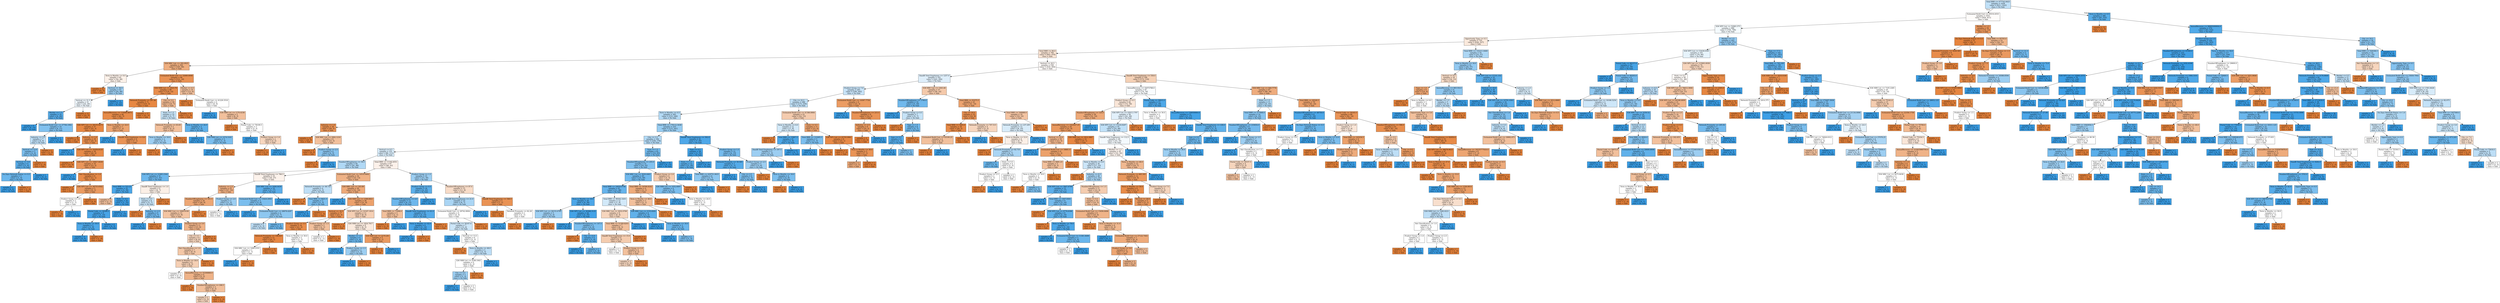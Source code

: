 digraph Tree {
node [shape=box, style="filled", color="black"] ;
0 [label="Total BRR <= 477743.0625\nsamples = 1438\nvalue = [915, 1343]\nclass = No Sale", fillcolor="#399de551"] ;
1 [label="Estimated Build Cost <= 95314.4531\nsamples = 1052\nvalue = [830, 811]\nclass = Sale", fillcolor="#e5813906"] ;
0 -> 1 [labeldistance=2.5, labelangle=45, headlabel="True"] ;
2 [label="X36 NPV List <= 52983.375\nsamples = 998\nvalue = [756, 798]\nclass = No Sale", fillcolor="#399de50d"] ;
1 -> 2 ;
3 [label="Opportunity Type <= 0.5\nsamples = 755\nvalue = [636, 527]\nclass = Sale", fillcolor="#e581392c"] ;
2 -> 3 ;
4 [label="Total BRR <= 86.0\nsamples = 700\nvalue = [603, 470]\nclass = Sale", fillcolor="#e5813938"] ;
3 -> 4 ;
5 [label="X36 MRC List <= 292.0925\nsamples = 164\nvalue = [185, 66]\nclass = Sale", fillcolor="#e58139a4"] ;
4 -> 5 ;
6 [label="Term in Months <= 6.0\nsamples = 65\nvalue = [54, 48]\nclass = Sale", fillcolor="#e581391c"] ;
5 -> 6 ;
7 [label="samples = 22\nvalue = [30, 0]\nclass = Sale", fillcolor="#e58139ff"] ;
6 -> 7 ;
8 [label="Vertical <= 36.5\nsamples = 43\nvalue = [24, 48]\nclass = No Sale", fillcolor="#399de57f"] ;
6 -> 8 ;
9 [label="Vertical <= 31.5\nsamples = 31\nvalue = [24, 26]\nclass = No Sale", fillcolor="#399de514"] ;
8 -> 9 ;
10 [label="Market <= 1.5\nsamples = 19\nvalue = [4, 26]\nclass = No Sale", fillcolor="#399de5d8"] ;
9 -> 10 ;
11 [label="samples = 9\nvalue = [0, 15]\nclass = No Sale", fillcolor="#399de5ff"] ;
10 -> 11 ;
12 [label="Estimated Build Cost <= 27784.1992\nsamples = 10\nvalue = [4, 11]\nclass = No Sale", fillcolor="#399de5a2"] ;
10 -> 12 ;
13 [label="Industry <= 3.5\nsamples = 7\nvalue = [4, 6]\nclass = No Sale", fillcolor="#399de555"] ;
12 -> 13 ;
14 [label="Vertical <= 13.0\nsamples = 5\nvalue = [2, 6]\nclass = No Sale", fillcolor="#399de5aa"] ;
13 -> 14 ;
15 [label="Vertical <= 5.0\nsamples = 4\nvalue = [1, 6]\nclass = No Sale", fillcolor="#399de5d4"] ;
14 -> 15 ;
16 [label="On Zayo Network Status <= 0.5\nsamples = 3\nvalue = [1, 4]\nclass = No Sale", fillcolor="#399de5bf"] ;
15 -> 16 ;
17 [label="samples = 2\nvalue = [0, 4]\nclass = No Sale", fillcolor="#399de5ff"] ;
16 -> 17 ;
18 [label="samples = 1\nvalue = [1, 0]\nclass = Sale", fillcolor="#e58139ff"] ;
16 -> 18 ;
19 [label="samples = 1\nvalue = [0, 2]\nclass = No Sale", fillcolor="#399de5ff"] ;
15 -> 19 ;
20 [label="samples = 1\nvalue = [1, 0]\nclass = Sale", fillcolor="#e58139ff"] ;
14 -> 20 ;
21 [label="samples = 2\nvalue = [2, 0]\nclass = Sale", fillcolor="#e58139ff"] ;
13 -> 21 ;
22 [label="samples = 3\nvalue = [0, 5]\nclass = No Sale", fillcolor="#399de5ff"] ;
12 -> 22 ;
23 [label="samples = 12\nvalue = [20, 0]\nclass = Sale", fillcolor="#e58139ff"] ;
9 -> 23 ;
24 [label="samples = 12\nvalue = [0, 22]\nclass = No Sale", fillcolor="#399de5ff"] ;
8 -> 24 ;
25 [label="Estimated Build Cost <= 32689.8008\nsamples = 99\nvalue = [131, 18]\nclass = Sale", fillcolor="#e58139dc"] ;
5 -> 25 ;
26 [label="X36 NRR List <= 2023.79\nsamples = 89\nvalue = [119, 12]\nclass = Sale", fillcolor="#e58139e5"] ;
25 -> 26 ;
27 [label="Network Proximity <= 297.46\nsamples = 71\nvalue = [103, 5]\nclass = Sale", fillcolor="#e58139f3"] ;
26 -> 27 ;
28 [label="AnnualRevenue <= 116480.8672\nsamples = 44\nvalue = [62, 5]\nclass = Sale", fillcolor="#e58139ea"] ;
27 -> 28 ;
29 [label="X36 NPV List <= 28155.0273\nsamples = 37\nvalue = [55, 3]\nclass = Sale", fillcolor="#e58139f1"] ;
28 -> 29 ;
30 [label="samples = 18\nvalue = [29, 0]\nclass = Sale", fillcolor="#e58139ff"] ;
29 -> 30 ;
31 [label="Industry <= 1.0\nsamples = 19\nvalue = [26, 3]\nclass = Sale", fillcolor="#e58139e2"] ;
29 -> 31 ;
32 [label="samples = 1\nvalue = [0, 1]\nclass = No Sale", fillcolor="#399de5ff"] ;
31 -> 32 ;
33 [label="X36 NPV List <= 32456.8125\nsamples = 18\nvalue = [26, 2]\nclass = Sale", fillcolor="#e58139eb"] ;
31 -> 33 ;
34 [label="samples = 8\nvalue = [14, 0]\nclass = Sale", fillcolor="#e58139ff"] ;
33 -> 34 ;
35 [label="X36 NPV List <= 33827.8438\nsamples = 10\nvalue = [12, 2]\nclass = Sale", fillcolor="#e58139d4"] ;
33 -> 35 ;
36 [label="samples = 1\nvalue = [0, 1]\nclass = No Sale", fillcolor="#399de5ff"] ;
35 -> 36 ;
37 [label="Net Classification <= 1.0\nsamples = 9\nvalue = [12, 1]\nclass = Sale", fillcolor="#e58139ea"] ;
35 -> 37 ;
38 [label="samples = 4\nvalue = [7, 0]\nclass = Sale", fillcolor="#e58139ff"] ;
37 -> 38 ;
39 [label="X36 NPV List <= 38755.6562\nsamples = 5\nvalue = [5, 1]\nclass = Sale", fillcolor="#e58139cc"] ;
37 -> 39 ;
40 [label="Product Group <= 1.0\nsamples = 2\nvalue = [1, 1]\nclass = Sale", fillcolor="#e5813900"] ;
39 -> 40 ;
41 [label="samples = 1\nvalue = [1, 0]\nclass = Sale", fillcolor="#e58139ff"] ;
40 -> 41 ;
42 [label="samples = 1\nvalue = [0, 1]\nclass = No Sale", fillcolor="#399de5ff"] ;
40 -> 42 ;
43 [label="samples = 3\nvalue = [4, 0]\nclass = Sale", fillcolor="#e58139ff"] ;
39 -> 43 ;
44 [label="Term in Months <= 24.0\nsamples = 7\nvalue = [7, 2]\nclass = Sale", fillcolor="#e58139b6"] ;
28 -> 44 ;
45 [label="samples = 1\nvalue = [0, 1]\nclass = No Sale", fillcolor="#399de5ff"] ;
44 -> 45 ;
46 [label="DandB Total Employees <= 8.0\nsamples = 6\nvalue = [7, 1]\nclass = Sale", fillcolor="#e58139db"] ;
44 -> 46 ;
47 [label="samples = 1\nvalue = [0, 1]\nclass = No Sale", fillcolor="#399de5ff"] ;
46 -> 47 ;
48 [label="samples = 5\nvalue = [7, 0]\nclass = Sale", fillcolor="#e58139ff"] ;
46 -> 48 ;
49 [label="samples = 27\nvalue = [41, 0]\nclass = Sale", fillcolor="#e58139ff"] ;
27 -> 49 ;
50 [label="City <= 5.5\nsamples = 18\nvalue = [16, 7]\nclass = Sale", fillcolor="#e581398f"] ;
26 -> 50 ;
51 [label="State <= 1.5\nsamples = 10\nvalue = [5, 7]\nclass = No Sale", fillcolor="#399de549"] ;
50 -> 51 ;
52 [label="Network Proximity <= 83.65\nsamples = 5\nvalue = [4, 2]\nclass = Sale", fillcolor="#e581397f"] ;
51 -> 52 ;
53 [label="Term in Months <= 18.0\nsamples = 2\nvalue = [1, 2]\nclass = No Sale", fillcolor="#399de57f"] ;
52 -> 53 ;
54 [label="samples = 1\nvalue = [1, 0]\nclass = Sale", fillcolor="#e58139ff"] ;
53 -> 54 ;
55 [label="samples = 1\nvalue = [0, 2]\nclass = No Sale", fillcolor="#399de5ff"] ;
53 -> 55 ;
56 [label="samples = 3\nvalue = [3, 0]\nclass = Sale", fillcolor="#e58139ff"] ;
52 -> 56 ;
57 [label="Term in Months <= 24.0\nsamples = 5\nvalue = [1, 5]\nclass = No Sale", fillcolor="#399de5cc"] ;
51 -> 57 ;
58 [label="samples = 2\nvalue = [0, 2]\nclass = No Sale", fillcolor="#399de5ff"] ;
57 -> 58 ;
59 [label="X36 NRR List <= 2374.5161\nsamples = 3\nvalue = [1, 3]\nclass = No Sale", fillcolor="#399de5aa"] ;
57 -> 59 ;
60 [label="samples = 2\nvalue = [0, 3]\nclass = No Sale", fillcolor="#399de5ff"] ;
59 -> 60 ;
61 [label="samples = 1\nvalue = [1, 0]\nclass = Sale", fillcolor="#e58139ff"] ;
59 -> 61 ;
62 [label="samples = 8\nvalue = [11, 0]\nclass = Sale", fillcolor="#e58139ff"] ;
50 -> 62 ;
63 [label="Market <= 0.5\nsamples = 10\nvalue = [12, 6]\nclass = Sale", fillcolor="#e581397f"] ;
25 -> 63 ;
64 [label="samples = 4\nvalue = [6, 0]\nclass = Sale", fillcolor="#e58139ff"] ;
63 -> 64 ;
65 [label="Estimated Build Cost <= 41229.3516\nsamples = 6\nvalue = [6, 6]\nclass = Sale", fillcolor="#e5813900"] ;
63 -> 65 ;
66 [label="samples = 1\nvalue = [0, 3]\nclass = No Sale", fillcolor="#399de5ff"] ;
65 -> 66 ;
67 [label="X36 NRR List <= 1170.4238\nsamples = 5\nvalue = [6, 3]\nclass = Sale", fillcolor="#e581397f"] ;
65 -> 67 ;
68 [label="samples = 2\nvalue = [3, 0]\nclass = Sale", fillcolor="#e58139ff"] ;
67 -> 68 ;
69 [label="Postal Code <= 78109.5\nsamples = 3\nvalue = [3, 3]\nclass = Sale", fillcolor="#e5813900"] ;
67 -> 69 ;
70 [label="samples = 1\nvalue = [0, 1]\nclass = No Sale", fillcolor="#399de5ff"] ;
69 -> 70 ;
71 [label="Product Group <= 1.0\nsamples = 2\nvalue = [3, 2]\nclass = Sale", fillcolor="#e5813955"] ;
69 -> 71 ;
72 [label="samples = 1\nvalue = [3, 0]\nclass = Sale", fillcolor="#e58139ff"] ;
71 -> 72 ;
73 [label="samples = 1\nvalue = [0, 2]\nclass = No Sale", fillcolor="#399de5ff"] ;
71 -> 73 ;
74 [label="Vertical <= 20.5\nsamples = 536\nvalue = [418, 404]\nclass = Sale", fillcolor="#e5813909"] ;
4 -> 74 ;
75 [label="DandB Total Employees <= 1257.0\nsamples = 352\nvalue = [245, 294]\nclass = No Sale", fillcolor="#399de52a"] ;
74 -> 75 ;
76 [label="Product Group <= 7.0\nsamples = 295\nvalue = [189, 262]\nclass = No Sale", fillcolor="#399de547"] ;
75 -> 76 ;
77 [label="City <= 25.5\nsamples = 286\nvalue = [175, 259]\nclass = No Sale", fillcolor="#399de553"] ;
76 -> 77 ;
78 [label="Term in Months <= 0.5\nsamples = 263\nvalue = [153, 246]\nclass = No Sale", fillcolor="#399de560"] ;
77 -> 78 ;
79 [label="Industry <= 1.0\nsamples = 30\nvalue = [38, 5]\nclass = Sale", fillcolor="#e58139dd"] ;
78 -> 79 ;
80 [label="samples = 22\nvalue = [28, 0]\nclass = Sale", fillcolor="#e58139ff"] ;
79 -> 80 ;
81 [label="X36 MRC List <= 2062.1216\nsamples = 8\nvalue = [10, 5]\nclass = Sale", fillcolor="#e581397f"] ;
79 -> 81 ;
82 [label="samples = 4\nvalue = [8, 0]\nclass = Sale", fillcolor="#e58139ff"] ;
81 -> 82 ;
83 [label="Product Group <= 2.5\nsamples = 4\nvalue = [2, 5]\nclass = No Sale", fillcolor="#399de599"] ;
81 -> 83 ;
84 [label="samples = 2\nvalue = [2, 0]\nclass = Sale", fillcolor="#e58139ff"] ;
83 -> 84 ;
85 [label="samples = 2\nvalue = [0, 5]\nclass = No Sale", fillcolor="#399de5ff"] ;
83 -> 85 ;
86 [label="Total BRR <= 179112.3438\nsamples = 233\nvalue = [115, 241]\nclass = No Sale", fillcolor="#399de585"] ;
78 -> 86 ;
87 [label="City <= 5.5\nsamples = 192\nvalue = [108, 176]\nclass = No Sale", fillcolor="#399de563"] ;
86 -> 87 ;
88 [label="Vertical <= 6.5\nsamples = 131\nvalue = [89, 111]\nclass = No Sale", fillcolor="#399de533"] ;
87 -> 88 ;
89 [label="NumberOfEmployees <= 58.5\nsamples = 64\nvalue = [41, 68]\nclass = No Sale", fillcolor="#399de565"] ;
88 -> 89 ;
90 [label="X36 NPV List <= 21065.2344\nsamples = 31\nvalue = [11, 41]\nclass = No Sale", fillcolor="#399de5bb"] ;
89 -> 90 ;
91 [label="Total BRR <= 523.22\nsamples = 22\nvalue = [3, 34]\nclass = No Sale", fillcolor="#399de5e9"] ;
90 -> 91 ;
92 [label="samples = 2\nvalue = [2, 1]\nclass = Sale", fillcolor="#e581397f"] ;
91 -> 92 ;
93 [label="State <= 0.5\nsamples = 20\nvalue = [1, 33]\nclass = No Sale", fillcolor="#399de5f7"] ;
91 -> 93 ;
94 [label="Postal Code <= 30306.5\nsamples = 9\nvalue = [1, 14]\nclass = No Sale", fillcolor="#399de5ed"] ;
93 -> 94 ;
95 [label="Term in Months <= 30.0\nsamples = 5\nvalue = [1, 9]\nclass = No Sale", fillcolor="#399de5e3"] ;
94 -> 95 ;
96 [label="samples = 4\nvalue = [0, 9]\nclass = No Sale", fillcolor="#399de5ff"] ;
95 -> 96 ;
97 [label="samples = 1\nvalue = [1, 0]\nclass = Sale", fillcolor="#e58139ff"] ;
95 -> 97 ;
98 [label="samples = 4\nvalue = [0, 5]\nclass = No Sale", fillcolor="#399de5ff"] ;
94 -> 98 ;
99 [label="samples = 11\nvalue = [0, 19]\nclass = No Sale", fillcolor="#399de5ff"] ;
93 -> 99 ;
100 [label="DandB Total Employees <= 1.0\nsamples = 9\nvalue = [8, 7]\nclass = Sale", fillcolor="#e5813920"] ;
90 -> 100 ;
101 [label="State <= 0.5\nsamples = 6\nvalue = [5, 7]\nclass = No Sale", fillcolor="#399de549"] ;
100 -> 101 ;
102 [label="samples = 1\nvalue = [3, 0]\nclass = Sale", fillcolor="#e58139ff"] ;
101 -> 102 ;
103 [label="Industry <= 2.5\nsamples = 5\nvalue = [2, 7]\nclass = No Sale", fillcolor="#399de5b6"] ;
101 -> 103 ;
104 [label="samples = 4\nvalue = [0, 7]\nclass = No Sale", fillcolor="#399de5ff"] ;
103 -> 104 ;
105 [label="samples = 1\nvalue = [2, 0]\nclass = Sale", fillcolor="#e58139ff"] ;
103 -> 105 ;
106 [label="samples = 3\nvalue = [3, 0]\nclass = Sale", fillcolor="#e58139ff"] ;
100 -> 106 ;
107 [label="DandB Total Employees <= 766.5\nsamples = 33\nvalue = [30, 27]\nclass = Sale", fillcolor="#e5813919"] ;
89 -> 107 ;
108 [label="Industry <= 2.5\nsamples = 23\nvalue = [27, 10]\nclass = Sale", fillcolor="#e58139a1"] ;
107 -> 108 ;
109 [label="NumberOfEmployees <= 551.5\nsamples = 20\nvalue = [26, 8]\nclass = Sale", fillcolor="#e58139b1"] ;
108 -> 109 ;
110 [label="X36 MRC List <= 1606.9109\nsamples = 13\nvalue = [15, 8]\nclass = Sale", fillcolor="#e5813977"] ;
109 -> 110 ;
111 [label="samples = 2\nvalue = [0, 2]\nclass = No Sale", fillcolor="#399de5ff"] ;
110 -> 111 ;
112 [label="Product Group <= 3.0\nsamples = 11\nvalue = [15, 6]\nclass = Sale", fillcolor="#e5813999"] ;
110 -> 112 ;
113 [label="City <= 4.5\nsamples = 8\nvalue = [9, 6]\nclass = Sale", fillcolor="#e5813955"] ;
112 -> 113 ;
114 [label="Net Classification <= 1.0\nsamples = 7\nvalue = [9, 5]\nclass = Sale", fillcolor="#e5813971"] ;
113 -> 114 ;
115 [label="Term in Months <= 18.0\nsamples = 6\nvalue = [8, 5]\nclass = Sale", fillcolor="#e5813960"] ;
114 -> 115 ;
116 [label="samples = 2\nvalue = [3, 3]\nclass = Sale", fillcolor="#e5813900"] ;
115 -> 116 ;
117 [label="AnnualRevenue <= 32206866.0\nsamples = 4\nvalue = [5, 2]\nclass = Sale", fillcolor="#e5813999"] ;
115 -> 117 ;
118 [label="samples = 1\nvalue = [1, 0]\nclass = Sale", fillcolor="#e58139ff"] ;
117 -> 118 ;
119 [label="NumberOfEmployees <= 208.5\nsamples = 3\nvalue = [4, 2]\nclass = Sale", fillcolor="#e581397f"] ;
117 -> 119 ;
120 [label="samples = 2\nvalue = [3, 2]\nclass = Sale", fillcolor="#e5813955"] ;
119 -> 120 ;
121 [label="samples = 1\nvalue = [1, 0]\nclass = Sale", fillcolor="#e58139ff"] ;
119 -> 121 ;
122 [label="samples = 1\nvalue = [1, 0]\nclass = Sale", fillcolor="#e58139ff"] ;
114 -> 122 ;
123 [label="samples = 1\nvalue = [0, 1]\nclass = No Sale", fillcolor="#399de5ff"] ;
113 -> 123 ;
124 [label="samples = 3\nvalue = [6, 0]\nclass = Sale", fillcolor="#e58139ff"] ;
112 -> 124 ;
125 [label="samples = 7\nvalue = [11, 0]\nclass = Sale", fillcolor="#e58139ff"] ;
109 -> 125 ;
126 [label="Product Group <= 2.0\nsamples = 3\nvalue = [1, 2]\nclass = No Sale", fillcolor="#399de57f"] ;
108 -> 126 ;
127 [label="samples = 2\nvalue = [1, 1]\nclass = Sale", fillcolor="#e5813900"] ;
126 -> 127 ;
128 [label="samples = 1\nvalue = [0, 1]\nclass = No Sale", fillcolor="#399de5ff"] ;
126 -> 128 ;
129 [label="X36 MRC List <= 2406.0439\nsamples = 10\nvalue = [3, 17]\nclass = No Sale", fillcolor="#399de5d2"] ;
107 -> 129 ;
130 [label="Estimated Build Cost <= 13424.2002\nsamples = 5\nvalue = [3, 9]\nclass = No Sale", fillcolor="#399de5aa"] ;
129 -> 130 ;
131 [label="samples = 1\nvalue = [0, 2]\nclass = No Sale", fillcolor="#399de5ff"] ;
130 -> 131 ;
132 [label="Estimated Build Cost <= 28878.4297\nsamples = 4\nvalue = [3, 7]\nclass = No Sale", fillcolor="#399de592"] ;
130 -> 132 ;
133 [label="samples = 2\nvalue = [2, 3]\nclass = No Sale", fillcolor="#399de555"] ;
132 -> 133 ;
134 [label="samples = 2\nvalue = [1, 4]\nclass = No Sale", fillcolor="#399de5bf"] ;
132 -> 134 ;
135 [label="samples = 5\nvalue = [0, 8]\nclass = No Sale", fillcolor="#399de5ff"] ;
129 -> 135 ;
136 [label="Total BRR <= 11192.4551\nsamples = 67\nvalue = [48, 43]\nclass = Sale", fillcolor="#e581391b"] ;
88 -> 136 ;
137 [label="Estimated Build Cost <= 14510.9492\nsamples = 34\nvalue = [33, 13]\nclass = Sale", fillcolor="#e581399b"] ;
136 -> 137 ;
138 [label="Network Proximity <= 48.725\nsamples = 4\nvalue = [2, 3]\nclass = No Sale", fillcolor="#399de555"] ;
137 -> 138 ;
139 [label="samples = 1\nvalue = [1, 0]\nclass = Sale", fillcolor="#e58139ff"] ;
138 -> 139 ;
140 [label="Total BRR <= 8421.5\nsamples = 3\nvalue = [1, 3]\nclass = No Sale", fillcolor="#399de5aa"] ;
138 -> 140 ;
141 [label="samples = 2\nvalue = [0, 3]\nclass = No Sale", fillcolor="#399de5ff"] ;
140 -> 141 ;
142 [label="samples = 1\nvalue = [1, 0]\nclass = Sale", fillcolor="#e58139ff"] ;
140 -> 142 ;
143 [label="X36 MRC List <= 163.89\nsamples = 30\nvalue = [31, 10]\nclass = Sale", fillcolor="#e58139ad"] ;
137 -> 143 ;
144 [label="samples = 2\nvalue = [0, 2]\nclass = No Sale", fillcolor="#399de5ff"] ;
143 -> 144 ;
145 [label="X36 NRR List <= 1598.6821\nsamples = 28\nvalue = [31, 8]\nclass = Sale", fillcolor="#e58139bd"] ;
143 -> 145 ;
146 [label="Vertical <= 16.5\nsamples = 17\nvalue = [23, 3]\nclass = Sale", fillcolor="#e58139de"] ;
145 -> 146 ;
147 [label="Product Group <= 3.5\nsamples = 14\nvalue = [21, 2]\nclass = Sale", fillcolor="#e58139e7"] ;
146 -> 147 ;
148 [label="Network Proximity <= 108.625\nsamples = 12\nvalue = [20, 1]\nclass = Sale", fillcolor="#e58139f2"] ;
147 -> 148 ;
149 [label="X36 MRC List <= 1009.2333\nsamples = 2\nvalue = [1, 1]\nclass = Sale", fillcolor="#e5813900"] ;
148 -> 149 ;
150 [label="samples = 1\nvalue = [0, 1]\nclass = No Sale", fillcolor="#399de5ff"] ;
149 -> 150 ;
151 [label="samples = 1\nvalue = [1, 0]\nclass = Sale", fillcolor="#e58139ff"] ;
149 -> 151 ;
152 [label="samples = 10\nvalue = [19, 0]\nclass = Sale", fillcolor="#e58139ff"] ;
148 -> 152 ;
153 [label="Term in Months <= 30.0\nsamples = 2\nvalue = [1, 1]\nclass = Sale", fillcolor="#e5813900"] ;
147 -> 153 ;
154 [label="samples = 1\nvalue = [0, 1]\nclass = No Sale", fillcolor="#399de5ff"] ;
153 -> 154 ;
155 [label="samples = 1\nvalue = [1, 0]\nclass = Sale", fillcolor="#e58139ff"] ;
153 -> 155 ;
156 [label="Product Group <= 1.5\nsamples = 3\nvalue = [2, 1]\nclass = Sale", fillcolor="#e581397f"] ;
146 -> 156 ;
157 [label="samples = 2\nvalue = [1, 1]\nclass = Sale", fillcolor="#e5813900"] ;
156 -> 157 ;
158 [label="samples = 1\nvalue = [1, 0]\nclass = Sale", fillcolor="#e58139ff"] ;
156 -> 158 ;
159 [label="X36 NPV List <= 22167.1914\nsamples = 11\nvalue = [8, 5]\nclass = Sale", fillcolor="#e5813960"] ;
145 -> 159 ;
160 [label="samples = 2\nvalue = [2, 0]\nclass = Sale", fillcolor="#e58139ff"] ;
159 -> 160 ;
161 [label="X36 NRR List <= 1824.7917\nsamples = 9\nvalue = [6, 5]\nclass = Sale", fillcolor="#e581392a"] ;
159 -> 161 ;
162 [label="Market <= 1.5\nsamples = 4\nvalue = [1, 4]\nclass = No Sale", fillcolor="#399de5bf"] ;
161 -> 162 ;
163 [label="samples = 2\nvalue = [0, 2]\nclass = No Sale", fillcolor="#399de5ff"] ;
162 -> 163 ;
164 [label="Product Group <= 1.5\nsamples = 2\nvalue = [1, 2]\nclass = No Sale", fillcolor="#399de57f"] ;
162 -> 164 ;
165 [label="samples = 1\nvalue = [0, 2]\nclass = No Sale", fillcolor="#399de5ff"] ;
164 -> 165 ;
166 [label="samples = 1\nvalue = [1, 0]\nclass = Sale", fillcolor="#e58139ff"] ;
164 -> 166 ;
167 [label="X36 NRR List <= 2279.281\nsamples = 5\nvalue = [5, 1]\nclass = Sale", fillcolor="#e58139cc"] ;
161 -> 167 ;
168 [label="samples = 4\nvalue = [5, 0]\nclass = Sale", fillcolor="#e58139ff"] ;
167 -> 168 ;
169 [label="samples = 1\nvalue = [0, 1]\nclass = No Sale", fillcolor="#399de5ff"] ;
167 -> 169 ;
170 [label="Product Group <= 1.5\nsamples = 33\nvalue = [15, 30]\nclass = No Sale", fillcolor="#399de57f"] ;
136 -> 170 ;
171 [label="Product Group <= 0.5\nsamples = 18\nvalue = [4, 22]\nclass = No Sale", fillcolor="#399de5d1"] ;
170 -> 171 ;
172 [label="NumberOfEmployees <= 4.0\nsamples = 13\nvalue = [4, 15]\nclass = No Sale", fillcolor="#399de5bb"] ;
171 -> 172 ;
173 [label="Total BRR <= 71908.0\nsamples = 3\nvalue = [2, 1]\nclass = Sale", fillcolor="#e581397f"] ;
172 -> 173 ;
174 [label="samples = 2\nvalue = [2, 0]\nclass = Sale", fillcolor="#e58139ff"] ;
173 -> 174 ;
175 [label="samples = 1\nvalue = [0, 1]\nclass = No Sale", fillcolor="#399de5ff"] ;
173 -> 175 ;
176 [label="DandB Total Employees <= 61.0\nsamples = 10\nvalue = [2, 14]\nclass = No Sale", fillcolor="#399de5db"] ;
172 -> 176 ;
177 [label="Term in Months <= 42.0\nsamples = 9\nvalue = [1, 14]\nclass = No Sale", fillcolor="#399de5ed"] ;
176 -> 177 ;
178 [label="samples = 8\nvalue = [0, 14]\nclass = No Sale", fillcolor="#399de5ff"] ;
177 -> 178 ;
179 [label="samples = 1\nvalue = [1, 0]\nclass = Sale", fillcolor="#e58139ff"] ;
177 -> 179 ;
180 [label="samples = 1\nvalue = [1, 0]\nclass = Sale", fillcolor="#e58139ff"] ;
176 -> 180 ;
181 [label="samples = 5\nvalue = [0, 7]\nclass = No Sale", fillcolor="#399de5ff"] ;
171 -> 181 ;
182 [label="NumberOfEmployees <= 87.0\nsamples = 15\nvalue = [11, 8]\nclass = Sale", fillcolor="#e5813946"] ;
170 -> 182 ;
183 [label="DandB Total Employees <= 21.0\nsamples = 10\nvalue = [4, 7]\nclass = No Sale", fillcolor="#399de56d"] ;
182 -> 183 ;
184 [label="Estimated Build Cost <= 29742.9004\nsamples = 8\nvalue = [4, 4]\nclass = Sale", fillcolor="#e5813900"] ;
183 -> 184 ;
185 [label="Postal Code <= 30167.0\nsamples = 7\nvalue = [3, 4]\nclass = No Sale", fillcolor="#399de540"] ;
184 -> 185 ;
186 [label="samples = 1\nvalue = [0, 1]\nclass = No Sale", fillcolor="#399de5ff"] ;
185 -> 186 ;
187 [label="Vertical <= 13.5\nsamples = 6\nvalue = [3, 3]\nclass = Sale", fillcolor="#e5813900"] ;
185 -> 187 ;
188 [label="samples = 1\nvalue = [1, 0]\nclass = Sale", fillcolor="#e58139ff"] ;
187 -> 188 ;
189 [label="Term in Months <= 48.0\nsamples = 5\nvalue = [2, 3]\nclass = No Sale", fillcolor="#399de555"] ;
187 -> 189 ;
190 [label="X36 NRR List <= 4189.1943\nsamples = 4\nvalue = [2, 2]\nclass = Sale", fillcolor="#e5813900"] ;
189 -> 190 ;
191 [label="City <= 4.5\nsamples = 3\nvalue = [1, 2]\nclass = No Sale", fillcolor="#399de57f"] ;
190 -> 191 ;
192 [label="samples = 1\nvalue = [0, 1]\nclass = No Sale", fillcolor="#399de5ff"] ;
191 -> 192 ;
193 [label="samples = 2\nvalue = [1, 1]\nclass = Sale", fillcolor="#e5813900"] ;
191 -> 193 ;
194 [label="samples = 1\nvalue = [1, 0]\nclass = Sale", fillcolor="#e58139ff"] ;
190 -> 194 ;
195 [label="samples = 1\nvalue = [0, 1]\nclass = No Sale", fillcolor="#399de5ff"] ;
189 -> 195 ;
196 [label="samples = 1\nvalue = [1, 0]\nclass = Sale", fillcolor="#e58139ff"] ;
184 -> 196 ;
197 [label="samples = 2\nvalue = [0, 3]\nclass = No Sale", fillcolor="#399de5ff"] ;
183 -> 197 ;
198 [label="DandB Total Employees <= 546.5\nsamples = 5\nvalue = [7, 1]\nclass = Sale", fillcolor="#e58139db"] ;
182 -> 198 ;
199 [label="samples = 3\nvalue = [6, 0]\nclass = Sale", fillcolor="#e58139ff"] ;
198 -> 199 ;
200 [label="Network Proximity <= 82.28\nsamples = 2\nvalue = [1, 1]\nclass = Sale", fillcolor="#e5813900"] ;
198 -> 200 ;
201 [label="samples = 1\nvalue = [0, 1]\nclass = No Sale", fillcolor="#399de5ff"] ;
200 -> 201 ;
202 [label="samples = 1\nvalue = [1, 0]\nclass = Sale", fillcolor="#e58139ff"] ;
200 -> 202 ;
203 [label="Type <= 1.5\nsamples = 61\nvalue = [19, 65]\nclass = No Sale", fillcolor="#399de5b4"] ;
87 -> 203 ;
204 [label="NumberOfEmployees <= 255.0\nsamples = 51\nvalue = [19, 52]\nclass = No Sale", fillcolor="#399de5a2"] ;
203 -> 204 ;
205 [label="X36 MRC List <= 3029.4463\nsamples = 45\nvalue = [14, 49]\nclass = No Sale", fillcolor="#399de5b6"] ;
204 -> 205 ;
206 [label="Total BRR <= 24829.9746\nsamples = 41\nvalue = [11, 48]\nclass = No Sale", fillcolor="#399de5c5"] ;
205 -> 206 ;
207 [label="Term in Months <= 18.0\nsamples = 29\nvalue = [4, 39]\nclass = No Sale", fillcolor="#399de5e5"] ;
206 -> 207 ;
208 [label="X36 NPV List <= 28153.4785\nsamples = 5\nvalue = [2, 4]\nclass = No Sale", fillcolor="#399de57f"] ;
207 -> 208 ;
209 [label="samples = 4\nvalue = [0, 4]\nclass = No Sale", fillcolor="#399de5ff"] ;
208 -> 209 ;
210 [label="samples = 1\nvalue = [2, 0]\nclass = Sale", fillcolor="#e58139ff"] ;
208 -> 210 ;
211 [label="X36 NPV List <= 30368.3125\nsamples = 24\nvalue = [2, 35]\nclass = No Sale", fillcolor="#399de5f0"] ;
207 -> 211 ;
212 [label="samples = 19\nvalue = [0, 29]\nclass = No Sale", fillcolor="#399de5ff"] ;
211 -> 212 ;
213 [label="NumberOfEmployees <= 147.5\nsamples = 5\nvalue = [2, 6]\nclass = No Sale", fillcolor="#399de5aa"] ;
211 -> 213 ;
214 [label="samples = 1\nvalue = [1, 0]\nclass = Sale", fillcolor="#e58139ff"] ;
213 -> 214 ;
215 [label="City <= 12.0\nsamples = 4\nvalue = [1, 6]\nclass = No Sale", fillcolor="#399de5d4"] ;
213 -> 215 ;
216 [label="samples = 2\nvalue = [0, 2]\nclass = No Sale", fillcolor="#399de5ff"] ;
215 -> 216 ;
217 [label="samples = 2\nvalue = [1, 4]\nclass = No Sale", fillcolor="#399de5bf"] ;
215 -> 217 ;
218 [label="Total BRR <= 96302.3203\nsamples = 12\nvalue = [7, 9]\nclass = No Sale", fillcolor="#399de539"] ;
206 -> 218 ;
219 [label="X36 MRC List <= 2632.0769\nsamples = 8\nvalue = [6, 4]\nclass = Sale", fillcolor="#e5813955"] ;
218 -> 219 ;
220 [label="Total BRR <= 51309.8203\nsamples = 7\nvalue = [6, 3]\nclass = Sale", fillcolor="#e581397f"] ;
219 -> 220 ;
221 [label="DandB Total Employees <= 15.0\nsamples = 6\nvalue = [5, 3]\nclass = Sale", fillcolor="#e5813966"] ;
220 -> 221 ;
222 [label="samples = 2\nvalue = [1, 1]\nclass = Sale", fillcolor="#e5813900"] ;
221 -> 222 ;
223 [label="Product Group <= 1.0\nsamples = 4\nvalue = [4, 2]\nclass = Sale", fillcolor="#e581397f"] ;
221 -> 223 ;
224 [label="samples = 3\nvalue = [3, 2]\nclass = Sale", fillcolor="#e5813955"] ;
223 -> 224 ;
225 [label="samples = 1\nvalue = [1, 0]\nclass = Sale", fillcolor="#e58139ff"] ;
223 -> 225 ;
226 [label="samples = 1\nvalue = [1, 0]\nclass = Sale", fillcolor="#e58139ff"] ;
220 -> 226 ;
227 [label="samples = 1\nvalue = [0, 1]\nclass = No Sale", fillcolor="#399de5ff"] ;
219 -> 227 ;
228 [label="X36 MRC List <= 2155.8262\nsamples = 4\nvalue = [1, 5]\nclass = No Sale", fillcolor="#399de5cc"] ;
218 -> 228 ;
229 [label="samples = 1\nvalue = [0, 1]\nclass = No Sale", fillcolor="#399de5ff"] ;
228 -> 229 ;
230 [label="Term in Months <= 18.0\nsamples = 3\nvalue = [1, 4]\nclass = No Sale", fillcolor="#399de5bf"] ;
228 -> 230 ;
231 [label="samples = 1\nvalue = [0, 1]\nclass = No Sale", fillcolor="#399de5ff"] ;
230 -> 231 ;
232 [label="samples = 2\nvalue = [1, 3]\nclass = No Sale", fillcolor="#399de5aa"] ;
230 -> 232 ;
233 [label="Total BRR <= 34596.8242\nsamples = 4\nvalue = [3, 1]\nclass = Sale", fillcolor="#e58139aa"] ;
205 -> 233 ;
234 [label="Term in Months <= 48.0\nsamples = 3\nvalue = [2, 1]\nclass = Sale", fillcolor="#e581397f"] ;
233 -> 234 ;
235 [label="samples = 2\nvalue = [2, 0]\nclass = Sale", fillcolor="#e58139ff"] ;
234 -> 235 ;
236 [label="samples = 1\nvalue = [0, 1]\nclass = No Sale", fillcolor="#399de5ff"] ;
234 -> 236 ;
237 [label="samples = 1\nvalue = [1, 0]\nclass = Sale", fillcolor="#e58139ff"] ;
233 -> 237 ;
238 [label="Product Group <= 1.0\nsamples = 6\nvalue = [5, 3]\nclass = Sale", fillcolor="#e5813966"] ;
204 -> 238 ;
239 [label="X36 NRR List <= 1052.6097\nsamples = 4\nvalue = [1, 3]\nclass = No Sale", fillcolor="#399de5aa"] ;
238 -> 239 ;
240 [label="samples = 2\nvalue = [0, 2]\nclass = No Sale", fillcolor="#399de5ff"] ;
239 -> 240 ;
241 [label="Term in Months <= 24.0\nsamples = 2\nvalue = [1, 1]\nclass = Sale", fillcolor="#e5813900"] ;
239 -> 241 ;
242 [label="samples = 1\nvalue = [0, 1]\nclass = No Sale", fillcolor="#399de5ff"] ;
241 -> 242 ;
243 [label="samples = 1\nvalue = [1, 0]\nclass = Sale", fillcolor="#e58139ff"] ;
241 -> 243 ;
244 [label="samples = 2\nvalue = [4, 0]\nclass = Sale", fillcolor="#e58139ff"] ;
238 -> 244 ;
245 [label="samples = 10\nvalue = [0, 13]\nclass = No Sale", fillcolor="#399de5ff"] ;
203 -> 245 ;
246 [label="DandB Total Employees <= 592.0\nsamples = 41\nvalue = [7, 65]\nclass = No Sale", fillcolor="#399de5e4"] ;
86 -> 246 ;
247 [label="Type <= 0.5\nsamples = 29\nvalue = [3, 52]\nclass = No Sale", fillcolor="#399de5f0"] ;
246 -> 247 ;
248 [label="State <= 1.5\nsamples = 12\nvalue = [3, 18]\nclass = No Sale", fillcolor="#399de5d4"] ;
247 -> 248 ;
249 [label="samples = 6\nvalue = [0, 11]\nclass = No Sale", fillcolor="#399de5ff"] ;
248 -> 249 ;
250 [label="Total BRR <= 429751.0625\nsamples = 6\nvalue = [3, 7]\nclass = No Sale", fillcolor="#399de592"] ;
248 -> 250 ;
251 [label="samples = 4\nvalue = [0, 7]\nclass = No Sale", fillcolor="#399de5ff"] ;
250 -> 251 ;
252 [label="samples = 2\nvalue = [3, 0]\nclass = Sale", fillcolor="#e58139ff"] ;
250 -> 252 ;
253 [label="samples = 17\nvalue = [0, 34]\nclass = No Sale", fillcolor="#399de5ff"] ;
247 -> 253 ;
254 [label="Product Group <= 1.5\nsamples = 12\nvalue = [4, 13]\nclass = No Sale", fillcolor="#399de5b1"] ;
246 -> 254 ;
255 [label="Network Proximity <= 50.565\nsamples = 7\nvalue = [1, 7]\nclass = No Sale", fillcolor="#399de5db"] ;
254 -> 255 ;
256 [label="samples = 3\nvalue = [0, 4]\nclass = No Sale", fillcolor="#399de5ff"] ;
255 -> 256 ;
257 [label="City <= 2.5\nsamples = 4\nvalue = [1, 3]\nclass = No Sale", fillcolor="#399de5aa"] ;
255 -> 257 ;
258 [label="samples = 1\nvalue = [1, 0]\nclass = Sale", fillcolor="#e58139ff"] ;
257 -> 258 ;
259 [label="samples = 3\nvalue = [0, 3]\nclass = No Sale", fillcolor="#399de5ff"] ;
257 -> 259 ;
260 [label="Product Group <= 2.5\nsamples = 5\nvalue = [3, 6]\nclass = No Sale", fillcolor="#399de57f"] ;
254 -> 260 ;
261 [label="samples = 1\nvalue = [1, 0]\nclass = Sale", fillcolor="#e58139ff"] ;
260 -> 261 ;
262 [label="Term in Months <= 18.0\nsamples = 4\nvalue = [2, 6]\nclass = No Sale", fillcolor="#399de5aa"] ;
260 -> 262 ;
263 [label="samples = 1\nvalue = [2, 0]\nclass = Sale", fillcolor="#e58139ff"] ;
262 -> 263 ;
264 [label="samples = 3\nvalue = [0, 6]\nclass = No Sale", fillcolor="#399de5ff"] ;
262 -> 264 ;
265 [label="Estimated Build Cost <= 41386.8984\nsamples = 23\nvalue = [22, 13]\nclass = Sale", fillcolor="#e5813968"] ;
77 -> 265 ;
266 [label="Term in Months <= 6.0\nsamples = 12\nvalue = [7, 9]\nclass = No Sale", fillcolor="#399de539"] ;
265 -> 266 ;
267 [label="samples = 4\nvalue = [6, 0]\nclass = Sale", fillcolor="#e58139ff"] ;
266 -> 267 ;
268 [label="Total BRR <= 15897.5\nsamples = 8\nvalue = [1, 9]\nclass = No Sale", fillcolor="#399de5e3"] ;
266 -> 268 ;
269 [label="DandB Total Employees <= 197.5\nsamples = 2\nvalue = [1, 2]\nclass = No Sale", fillcolor="#399de57f"] ;
268 -> 269 ;
270 [label="samples = 1\nvalue = [0, 2]\nclass = No Sale", fillcolor="#399de5ff"] ;
269 -> 270 ;
271 [label="samples = 1\nvalue = [1, 0]\nclass = Sale", fillcolor="#e58139ff"] ;
269 -> 271 ;
272 [label="samples = 6\nvalue = [0, 7]\nclass = No Sale", fillcolor="#399de5ff"] ;
268 -> 272 ;
273 [label="State <= 0.5\nsamples = 11\nvalue = [15, 4]\nclass = Sale", fillcolor="#e58139bb"] ;
265 -> 273 ;
274 [label="Total BRR <= 121605.5\nsamples = 3\nvalue = [1, 3]\nclass = No Sale", fillcolor="#399de5aa"] ;
273 -> 274 ;
275 [label="samples = 2\nvalue = [0, 3]\nclass = No Sale", fillcolor="#399de5ff"] ;
274 -> 275 ;
276 [label="samples = 1\nvalue = [1, 0]\nclass = Sale", fillcolor="#e58139ff"] ;
274 -> 276 ;
277 [label="X36 NPV List <= 45793.9961\nsamples = 8\nvalue = [14, 1]\nclass = Sale", fillcolor="#e58139ed"] ;
273 -> 277 ;
278 [label="samples = 5\nvalue = [7, 0]\nclass = Sale", fillcolor="#e58139ff"] ;
277 -> 278 ;
279 [label="Term in Months <= 30.0\nsamples = 3\nvalue = [7, 1]\nclass = Sale", fillcolor="#e58139db"] ;
277 -> 279 ;
280 [label="samples = 2\nvalue = [3, 1]\nclass = Sale", fillcolor="#e58139aa"] ;
279 -> 280 ;
281 [label="samples = 1\nvalue = [4, 0]\nclass = Sale", fillcolor="#e58139ff"] ;
279 -> 281 ;
282 [label="Estimated Build Cost <= 14367.7754\nsamples = 9\nvalue = [14, 3]\nclass = Sale", fillcolor="#e58139c8"] ;
76 -> 282 ;
283 [label="samples = 1\nvalue = [0, 1]\nclass = No Sale", fillcolor="#399de5ff"] ;
282 -> 283 ;
284 [label="NumberOfEmployees <= 215.5\nsamples = 8\nvalue = [14, 2]\nclass = Sale", fillcolor="#e58139db"] ;
282 -> 284 ;
285 [label="Industry <= 2.5\nsamples = 6\nvalue = [10, 2]\nclass = Sale", fillcolor="#e58139cc"] ;
284 -> 285 ;
286 [label="samples = 4\nvalue = [10, 0]\nclass = Sale", fillcolor="#e58139ff"] ;
285 -> 286 ;
287 [label="samples = 2\nvalue = [0, 2]\nclass = No Sale", fillcolor="#399de5ff"] ;
285 -> 287 ;
288 [label="samples = 2\nvalue = [4, 0]\nclass = Sale", fillcolor="#e58139ff"] ;
284 -> 288 ;
289 [label="X36 MRC List <= 1563.48\nsamples = 57\nvalue = [56, 32]\nclass = Sale", fillcolor="#e581396d"] ;
75 -> 289 ;
290 [label="NumberOfEmployees <= 1700.0\nsamples = 16\nvalue = [5, 18]\nclass = No Sale", fillcolor="#399de5b8"] ;
289 -> 290 ;
291 [label="samples = 9\nvalue = [0, 11]\nclass = No Sale", fillcolor="#399de5ff"] ;
290 -> 291 ;
292 [label="Product Group <= 0.5\nsamples = 7\nvalue = [5, 7]\nclass = No Sale", fillcolor="#399de549"] ;
290 -> 292 ;
293 [label="samples = 1\nvalue = [3, 0]\nclass = Sale", fillcolor="#e58139ff"] ;
292 -> 293 ;
294 [label="Type <= 1.5\nsamples = 6\nvalue = [2, 7]\nclass = No Sale", fillcolor="#399de5b6"] ;
292 -> 294 ;
295 [label="Type <= 0.5\nsamples = 5\nvalue = [1, 7]\nclass = No Sale", fillcolor="#399de5db"] ;
294 -> 295 ;
296 [label="samples = 2\nvalue = [0, 4]\nclass = No Sale", fillcolor="#399de5ff"] ;
295 -> 296 ;
297 [label="samples = 3\nvalue = [1, 3]\nclass = No Sale", fillcolor="#399de5aa"] ;
295 -> 297 ;
298 [label="samples = 1\nvalue = [1, 0]\nclass = Sale", fillcolor="#e58139ff"] ;
294 -> 298 ;
299 [label="Total BRR <= 91075.5\nsamples = 41\nvalue = [51, 14]\nclass = Sale", fillcolor="#e58139b9"] ;
289 -> 299 ;
300 [label="City <= 20.0\nsamples = 22\nvalue = [32, 4]\nclass = Sale", fillcolor="#e58139df"] ;
299 -> 300 ;
301 [label="Total BRR <= 5693.0\nsamples = 18\nvalue = [29, 2]\nclass = Sale", fillcolor="#e58139ed"] ;
300 -> 301 ;
302 [label="Estimated Build Cost <= 63100.25\nsamples = 4\nvalue = [4, 2]\nclass = Sale", fillcolor="#e581397f"] ;
301 -> 302 ;
303 [label="samples = 3\nvalue = [4, 0]\nclass = Sale", fillcolor="#e58139ff"] ;
302 -> 303 ;
304 [label="samples = 1\nvalue = [0, 2]\nclass = No Sale", fillcolor="#399de5ff"] ;
302 -> 304 ;
305 [label="samples = 14\nvalue = [25, 0]\nclass = Sale", fillcolor="#e58139ff"] ;
301 -> 305 ;
306 [label="Network Proximity <= 707.515\nsamples = 4\nvalue = [3, 2]\nclass = Sale", fillcolor="#e5813955"] ;
300 -> 306 ;
307 [label="samples = 2\nvalue = [0, 2]\nclass = No Sale", fillcolor="#399de5ff"] ;
306 -> 307 ;
308 [label="samples = 2\nvalue = [3, 0]\nclass = Sale", fillcolor="#e58139ff"] ;
306 -> 308 ;
309 [label="Total BRR <= 248989.0\nsamples = 19\nvalue = [19, 10]\nclass = Sale", fillcolor="#e5813979"] ;
299 -> 309 ;
310 [label="Network Proximity <= 237.295\nsamples = 12\nvalue = [8, 10]\nclass = No Sale", fillcolor="#399de533"] ;
309 -> 310 ;
311 [label="Term in Months <= 12.0\nsamples = 9\nvalue = [8, 7]\nclass = Sale", fillcolor="#e5813920"] ;
310 -> 311 ;
312 [label="samples = 2\nvalue = [4, 0]\nclass = Sale", fillcolor="#e58139ff"] ;
311 -> 312 ;
313 [label="Network Proximity <= 92.735\nsamples = 7\nvalue = [4, 7]\nclass = No Sale", fillcolor="#399de56d"] ;
311 -> 313 ;
314 [label="samples = 3\nvalue = [1, 4]\nclass = No Sale", fillcolor="#399de5bf"] ;
313 -> 314 ;
315 [label="State <= 0.5\nsamples = 4\nvalue = [3, 3]\nclass = Sale", fillcolor="#e5813900"] ;
313 -> 315 ;
316 [label="Product Group <= 2.5\nsamples = 2\nvalue = [1, 1]\nclass = Sale", fillcolor="#e5813900"] ;
315 -> 316 ;
317 [label="samples = 1\nvalue = [1, 0]\nclass = Sale", fillcolor="#e58139ff"] ;
316 -> 317 ;
318 [label="samples = 1\nvalue = [0, 1]\nclass = No Sale", fillcolor="#399de5ff"] ;
316 -> 318 ;
319 [label="samples = 2\nvalue = [2, 2]\nclass = Sale", fillcolor="#e5813900"] ;
315 -> 319 ;
320 [label="samples = 3\nvalue = [0, 3]\nclass = No Sale", fillcolor="#399de5ff"] ;
310 -> 320 ;
321 [label="samples = 7\nvalue = [11, 0]\nclass = Sale", fillcolor="#e58139ff"] ;
309 -> 321 ;
322 [label="DandB Total Employees <= 558.0\nsamples = 184\nvalue = [173, 110]\nclass = Sale", fillcolor="#e581395d"] ;
74 -> 322 ;
323 [label="AnnualRevenue <= 32072788.0\nsamples = 97\nvalue = [74, 76]\nclass = No Sale", fillcolor="#399de507"] ;
322 -> 323 ;
324 [label="Product Group <= 0.5\nsamples = 84\nvalue = [72, 58]\nclass = Sale", fillcolor="#e5813932"] ;
323 -> 324 ;
325 [label="NumberOfEmployees <= 120.0\nsamples = 26\nvalue = [31, 10]\nclass = Sale", fillcolor="#e58139ad"] ;
324 -> 325 ;
326 [label="AnnualRevenue <= 1422027.25\nsamples = 24\nvalue = [31, 6]\nclass = Sale", fillcolor="#e58139ce"] ;
325 -> 326 ;
327 [label="Vertical <= 23.0\nsamples = 10\nvalue = [12, 5]\nclass = Sale", fillcolor="#e5813995"] ;
326 -> 327 ;
328 [label="samples = 2\nvalue = [0, 2]\nclass = No Sale", fillcolor="#399de5ff"] ;
327 -> 328 ;
329 [label="Estimated Build Cost <= 18661.0\nsamples = 8\nvalue = [12, 3]\nclass = Sale", fillcolor="#e58139bf"] ;
327 -> 329 ;
330 [label="Total BRR <= 6691.23\nsamples = 5\nvalue = [6, 3]\nclass = Sale", fillcolor="#e581397f"] ;
329 -> 330 ;
331 [label="Term in Months <= 18.0\nsamples = 3\nvalue = [3, 3]\nclass = Sale", fillcolor="#e5813900"] ;
330 -> 331 ;
332 [label="samples = 1\nvalue = [2, 0]\nclass = Sale", fillcolor="#e58139ff"] ;
331 -> 332 ;
333 [label="samples = 2\nvalue = [1, 3]\nclass = No Sale", fillcolor="#399de5aa"] ;
331 -> 333 ;
334 [label="samples = 2\nvalue = [3, 0]\nclass = Sale", fillcolor="#e58139ff"] ;
330 -> 334 ;
335 [label="samples = 3\nvalue = [6, 0]\nclass = Sale", fillcolor="#e58139ff"] ;
329 -> 335 ;
336 [label="X36 NRR List <= 1812.3887\nsamples = 14\nvalue = [19, 1]\nclass = Sale", fillcolor="#e58139f2"] ;
326 -> 336 ;
337 [label="samples = 13\nvalue = [19, 0]\nclass = Sale", fillcolor="#e58139ff"] ;
336 -> 337 ;
338 [label="samples = 1\nvalue = [0, 1]\nclass = No Sale", fillcolor="#399de5ff"] ;
336 -> 338 ;
339 [label="samples = 2\nvalue = [0, 4]\nclass = No Sale", fillcolor="#399de5ff"] ;
325 -> 339 ;
340 [label="X36 NPV List <= 43012.1797\nsamples = 58\nvalue = [41, 48]\nclass = No Sale", fillcolor="#399de525"] ;
324 -> 340 ;
341 [label="X36 NPV List <= 37216.9297\nsamples = 55\nvalue = [33, 48]\nclass = No Sale", fillcolor="#399de550"] ;
340 -> 341 ;
342 [label="DandB Total Employees <= 112.5\nsamples = 49\nvalue = [33, 35]\nclass = No Sale", fillcolor="#399de50f"] ;
341 -> 342 ;
343 [label="Market <= 1.5\nsamples = 45\nvalue = [33, 30]\nclass = Sale", fillcolor="#e5813917"] ;
342 -> 343 ;
344 [label="Term in Months <= 6.0\nsamples = 30\nvalue = [17, 23]\nclass = No Sale", fillcolor="#399de543"] ;
343 -> 344 ;
345 [label="samples = 4\nvalue = [4, 0]\nclass = Sale", fillcolor="#e58139ff"] ;
344 -> 345 ;
346 [label="Industry <= 8.5\nsamples = 26\nvalue = [13, 23]\nclass = No Sale", fillcolor="#399de56f"] ;
344 -> 346 ;
347 [label="X36 NPV List <= 3947.6799\nsamples = 15\nvalue = [3, 17]\nclass = No Sale", fillcolor="#399de5d2"] ;
346 -> 347 ;
348 [label="samples = 6\nvalue = [0, 7]\nclass = No Sale", fillcolor="#399de5ff"] ;
347 -> 348 ;
349 [label="Total BRR <= 1407.9301\nsamples = 9\nvalue = [3, 10]\nclass = No Sale", fillcolor="#399de5b3"] ;
347 -> 349 ;
350 [label="samples = 1\nvalue = [1, 0]\nclass = Sale", fillcolor="#e58139ff"] ;
349 -> 350 ;
351 [label="X36 NPV List <= 8778.8398\nsamples = 8\nvalue = [2, 10]\nclass = No Sale", fillcolor="#399de5cc"] ;
349 -> 351 ;
352 [label="samples = 1\nvalue = [1, 0]\nclass = Sale", fillcolor="#e58139ff"] ;
351 -> 352 ;
353 [label="Term in Months <= 78.0\nsamples = 7\nvalue = [1, 10]\nclass = No Sale", fillcolor="#399de5e6"] ;
351 -> 353 ;
354 [label="samples = 4\nvalue = [0, 6]\nclass = No Sale", fillcolor="#399de5ff"] ;
353 -> 354 ;
355 [label="Estimated Build Cost <= 11361.8496\nsamples = 3\nvalue = [1, 4]\nclass = No Sale", fillcolor="#399de5bf"] ;
353 -> 355 ;
356 [label="samples = 2\nvalue = [1, 1]\nclass = Sale", fillcolor="#e5813900"] ;
355 -> 356 ;
357 [label="samples = 1\nvalue = [0, 3]\nclass = No Sale", fillcolor="#399de5ff"] ;
355 -> 357 ;
358 [label="NumberOfEmployees <= 1.5\nsamples = 11\nvalue = [10, 6]\nclass = Sale", fillcolor="#e5813966"] ;
346 -> 358 ;
359 [label="State <= 0.5\nsamples = 10\nvalue = [10, 5]\nclass = Sale", fillcolor="#e581397f"] ;
358 -> 359 ;
360 [label="Estimated Build Cost <= 15456.8496\nsamples = 9\nvalue = [10, 4]\nclass = Sale", fillcolor="#e5813999"] ;
359 -> 360 ;
361 [label="samples = 1\nvalue = [1, 0]\nclass = Sale", fillcolor="#e58139ff"] ;
360 -> 361 ;
362 [label="Term in Months <= 31.0\nsamples = 8\nvalue = [9, 4]\nclass = Sale", fillcolor="#e581398e"] ;
360 -> 362 ;
363 [label="samples = 1\nvalue = [0, 1]\nclass = No Sale", fillcolor="#399de5ff"] ;
362 -> 363 ;
364 [label="Estimated Build Cost <= 27122.7402\nsamples = 7\nvalue = [9, 3]\nclass = Sale", fillcolor="#e58139aa"] ;
362 -> 364 ;
365 [label="Product Group <= 3.0\nsamples = 4\nvalue = [7, 2]\nclass = Sale", fillcolor="#e58139b6"] ;
364 -> 365 ;
366 [label="samples = 1\nvalue = [2, 0]\nclass = Sale", fillcolor="#e58139ff"] ;
365 -> 366 ;
367 [label="samples = 3\nvalue = [5, 2]\nclass = Sale", fillcolor="#e5813999"] ;
365 -> 367 ;
368 [label="samples = 3\nvalue = [2, 1]\nclass = Sale", fillcolor="#e581397f"] ;
364 -> 368 ;
369 [label="samples = 1\nvalue = [0, 1]\nclass = No Sale", fillcolor="#399de5ff"] ;
359 -> 369 ;
370 [label="samples = 1\nvalue = [0, 1]\nclass = No Sale", fillcolor="#399de5ff"] ;
358 -> 370 ;
371 [label="Term in Months <= 48.0\nsamples = 15\nvalue = [16, 7]\nclass = Sale", fillcolor="#e581398f"] ;
343 -> 371 ;
372 [label="Network Proximity <= 665.505\nsamples = 12\nvalue = [16, 3]\nclass = Sale", fillcolor="#e58139cf"] ;
371 -> 372 ;
373 [label="Term in Months <= 30.0\nsamples = 9\nvalue = [13, 1]\nclass = Sale", fillcolor="#e58139eb"] ;
372 -> 373 ;
374 [label="samples = 4\nvalue = [8, 0]\nclass = Sale", fillcolor="#e58139ff"] ;
373 -> 374 ;
375 [label="Vertical <= 28.0\nsamples = 5\nvalue = [5, 1]\nclass = Sale", fillcolor="#e58139cc"] ;
373 -> 375 ;
376 [label="samples = 4\nvalue = [5, 0]\nclass = Sale", fillcolor="#e58139ff"] ;
375 -> 376 ;
377 [label="samples = 1\nvalue = [0, 1]\nclass = No Sale", fillcolor="#399de5ff"] ;
375 -> 377 ;
378 [label="Product Group <= 7.5\nsamples = 3\nvalue = [3, 2]\nclass = Sale", fillcolor="#e5813955"] ;
372 -> 378 ;
379 [label="samples = 2\nvalue = [3, 0]\nclass = Sale", fillcolor="#e58139ff"] ;
378 -> 379 ;
380 [label="samples = 1\nvalue = [0, 2]\nclass = No Sale", fillcolor="#399de5ff"] ;
378 -> 380 ;
381 [label="samples = 3\nvalue = [0, 4]\nclass = No Sale", fillcolor="#399de5ff"] ;
371 -> 381 ;
382 [label="samples = 4\nvalue = [0, 5]\nclass = No Sale", fillcolor="#399de5ff"] ;
342 -> 382 ;
383 [label="samples = 6\nvalue = [0, 13]\nclass = No Sale", fillcolor="#399de5ff"] ;
341 -> 383 ;
384 [label="samples = 3\nvalue = [8, 0]\nclass = Sale", fillcolor="#e58139ff"] ;
340 -> 384 ;
385 [label="Postal Code <= 30015.5\nsamples = 13\nvalue = [2, 18]\nclass = No Sale", fillcolor="#399de5e3"] ;
323 -> 385 ;
386 [label="Term in Months <= 30.0\nsamples = 2\nvalue = [1, 1]\nclass = Sale", fillcolor="#e5813900"] ;
385 -> 386 ;
387 [label="samples = 1\nvalue = [0, 1]\nclass = No Sale", fillcolor="#399de5ff"] ;
386 -> 387 ;
388 [label="samples = 1\nvalue = [1, 0]\nclass = Sale", fillcolor="#e58139ff"] ;
386 -> 388 ;
389 [label="AnnualRevenue <= 126930064.0\nsamples = 11\nvalue = [1, 17]\nclass = No Sale", fillcolor="#399de5f0"] ;
385 -> 389 ;
390 [label="samples = 7\nvalue = [0, 12]\nclass = No Sale", fillcolor="#399de5ff"] ;
389 -> 390 ;
391 [label="DandB Total Employees <= 438.0\nsamples = 4\nvalue = [1, 5]\nclass = No Sale", fillcolor="#399de5cc"] ;
389 -> 391 ;
392 [label="Type <= 0.5\nsamples = 3\nvalue = [1, 4]\nclass = No Sale", fillcolor="#399de5bf"] ;
391 -> 392 ;
393 [label="Term in Months <= 30.0\nsamples = 2\nvalue = [1, 2]\nclass = No Sale", fillcolor="#399de57f"] ;
392 -> 393 ;
394 [label="samples = 1\nvalue = [0, 2]\nclass = No Sale", fillcolor="#399de5ff"] ;
393 -> 394 ;
395 [label="samples = 1\nvalue = [1, 0]\nclass = Sale", fillcolor="#e58139ff"] ;
393 -> 395 ;
396 [label="samples = 1\nvalue = [0, 2]\nclass = No Sale", fillcolor="#399de5ff"] ;
392 -> 396 ;
397 [label="samples = 1\nvalue = [0, 1]\nclass = No Sale", fillcolor="#399de5ff"] ;
391 -> 397 ;
398 [label="X36 MRC List <= 849.7776\nsamples = 87\nvalue = [99, 34]\nclass = Sale", fillcolor="#e58139a7"] ;
322 -> 398 ;
399 [label="State <= 1.5\nsamples = 11\nvalue = [6, 10]\nclass = No Sale", fillcolor="#399de566"] ;
398 -> 399 ;
400 [label="Total BRR <= 217948.0\nsamples = 10\nvalue = [4, 10]\nclass = No Sale", fillcolor="#399de599"] ;
399 -> 400 ;
401 [label="NumberOfEmployees <= 219454.0\nsamples = 9\nvalue = [3, 10]\nclass = No Sale", fillcolor="#399de5b3"] ;
400 -> 401 ;
402 [label="samples = 2\nvalue = [0, 4]\nclass = No Sale", fillcolor="#399de5ff"] ;
401 -> 402 ;
403 [label="Product Group <= 3.5\nsamples = 7\nvalue = [3, 6]\nclass = No Sale", fillcolor="#399de57f"] ;
401 -> 403 ;
404 [label="samples = 2\nvalue = [0, 3]\nclass = No Sale", fillcolor="#399de5ff"] ;
403 -> 404 ;
405 [label="Net Classification <= 1.5\nsamples = 5\nvalue = [3, 3]\nclass = Sale", fillcolor="#e5813900"] ;
403 -> 405 ;
406 [label="Postal Code <= 30157.5\nsamples = 4\nvalue = [3, 2]\nclass = Sale", fillcolor="#e5813955"] ;
405 -> 406 ;
407 [label="samples = 2\nvalue = [2, 1]\nclass = Sale", fillcolor="#e581397f"] ;
406 -> 407 ;
408 [label="samples = 2\nvalue = [1, 1]\nclass = Sale", fillcolor="#e5813900"] ;
406 -> 408 ;
409 [label="samples = 1\nvalue = [0, 1]\nclass = No Sale", fillcolor="#399de5ff"] ;
405 -> 409 ;
410 [label="samples = 1\nvalue = [1, 0]\nclass = Sale", fillcolor="#e58139ff"] ;
400 -> 410 ;
411 [label="samples = 1\nvalue = [2, 0]\nclass = Sale", fillcolor="#e58139ff"] ;
399 -> 411 ;
412 [label="Total BRR <= 29328.5\nsamples = 76\nvalue = [93, 24]\nclass = Sale", fillcolor="#e58139bd"] ;
398 -> 412 ;
413 [label="NumberOfEmployees <= 48750.0\nsamples = 8\nvalue = [1, 10]\nclass = No Sale", fillcolor="#399de5e6"] ;
412 -> 413 ;
414 [label="samples = 4\nvalue = [0, 6]\nclass = No Sale", fillcolor="#399de5ff"] ;
413 -> 414 ;
415 [label="On Zayo Network Status <= 0.5\nsamples = 4\nvalue = [1, 4]\nclass = No Sale", fillcolor="#399de5bf"] ;
413 -> 415 ;
416 [label="Product Group <= 3.0\nsamples = 2\nvalue = [1, 1]\nclass = Sale", fillcolor="#e5813900"] ;
415 -> 416 ;
417 [label="samples = 1\nvalue = [1, 0]\nclass = Sale", fillcolor="#e58139ff"] ;
416 -> 417 ;
418 [label="samples = 1\nvalue = [0, 1]\nclass = No Sale", fillcolor="#399de5ff"] ;
416 -> 418 ;
419 [label="samples = 2\nvalue = [0, 3]\nclass = No Sale", fillcolor="#399de5ff"] ;
415 -> 419 ;
420 [label="Postal Code <= 30163.5\nsamples = 68\nvalue = [92, 14]\nclass = Sale", fillcolor="#e58139d8"] ;
412 -> 420 ;
421 [label="Product Group <= 1.0\nsamples = 7\nvalue = [5, 4]\nclass = Sale", fillcolor="#e5813933"] ;
420 -> 421 ;
422 [label="Term in Months <= 12.0\nsamples = 3\nvalue = [1, 3]\nclass = No Sale", fillcolor="#399de5aa"] ;
421 -> 422 ;
423 [label="samples = 1\nvalue = [1, 0]\nclass = Sale", fillcolor="#e58139ff"] ;
422 -> 423 ;
424 [label="samples = 2\nvalue = [0, 3]\nclass = No Sale", fillcolor="#399de5ff"] ;
422 -> 424 ;
425 [label="Total BRR <= 143234.5\nsamples = 4\nvalue = [4, 1]\nclass = Sale", fillcolor="#e58139bf"] ;
421 -> 425 ;
426 [label="Product Group <= 3.5\nsamples = 3\nvalue = [3, 1]\nclass = Sale", fillcolor="#e58139aa"] ;
425 -> 426 ;
427 [label="samples = 2\nvalue = [3, 0]\nclass = Sale", fillcolor="#e58139ff"] ;
426 -> 427 ;
428 [label="samples = 1\nvalue = [0, 1]\nclass = No Sale", fillcolor="#399de5ff"] ;
426 -> 428 ;
429 [label="samples = 1\nvalue = [1, 0]\nclass = Sale", fillcolor="#e58139ff"] ;
425 -> 429 ;
430 [label="NumberOfEmployees <= 596.0\nsamples = 61\nvalue = [87, 10]\nclass = Sale", fillcolor="#e58139e2"] ;
420 -> 430 ;
431 [label="Type <= 0.5\nsamples = 8\nvalue = [7, 4]\nclass = Sale", fillcolor="#e581396d"] ;
430 -> 431 ;
432 [label="Term in Months <= 102.0\nsamples = 3\nvalue = [2, 3]\nclass = No Sale", fillcolor="#399de555"] ;
431 -> 432 ;
433 [label="samples = 2\nvalue = [0, 3]\nclass = No Sale", fillcolor="#399de5ff"] ;
432 -> 433 ;
434 [label="samples = 1\nvalue = [2, 0]\nclass = Sale", fillcolor="#e58139ff"] ;
432 -> 434 ;
435 [label="City <= 9.5\nsamples = 5\nvalue = [5, 1]\nclass = Sale", fillcolor="#e58139cc"] ;
431 -> 435 ;
436 [label="samples = 1\nvalue = [0, 1]\nclass = No Sale", fillcolor="#399de5ff"] ;
435 -> 436 ;
437 [label="samples = 4\nvalue = [5, 0]\nclass = Sale", fillcolor="#e58139ff"] ;
435 -> 437 ;
438 [label="DandB Total Employees <= 82650.0\nsamples = 53\nvalue = [80, 6]\nclass = Sale", fillcolor="#e58139ec"] ;
430 -> 438 ;
439 [label="X36 NPV List <= 38678.0625\nsamples = 47\nvalue = [73, 4]\nclass = Sale", fillcolor="#e58139f1"] ;
438 -> 439 ;
440 [label="Term in Months <= 27.0\nsamples = 34\nvalue = [47, 4]\nclass = Sale", fillcolor="#e58139e9"] ;
439 -> 440 ;
441 [label="samples = 20\nvalue = [34, 0]\nclass = Sale", fillcolor="#e58139ff"] ;
440 -> 441 ;
442 [label="Term in Months <= 33.0\nsamples = 14\nvalue = [13, 4]\nclass = Sale", fillcolor="#e58139b1"] ;
440 -> 442 ;
443 [label="samples = 1\nvalue = [0, 1]\nclass = No Sale", fillcolor="#399de5ff"] ;
442 -> 443 ;
444 [label="X36 NRR List <= 1336.0814\nsamples = 13\nvalue = [13, 3]\nclass = Sale", fillcolor="#e58139c4"] ;
442 -> 444 ;
445 [label="On Zayo Network Status <= 0.5\nsamples = 7\nvalue = [4, 3]\nclass = Sale", fillcolor="#e5813940"] ;
444 -> 445 ;
446 [label="X36 NRR List <= 1082.6221\nsamples = 5\nvalue = [2, 3]\nclass = No Sale", fillcolor="#399de555"] ;
445 -> 446 ;
447 [label="Net Classification <= 1.0\nsamples = 4\nvalue = [2, 2]\nclass = Sale", fillcolor="#e5813900"] ;
446 -> 447 ;
448 [label="Product Group <= 1.0\nsamples = 2\nvalue = [1, 1]\nclass = Sale", fillcolor="#e5813900"] ;
447 -> 448 ;
449 [label="samples = 1\nvalue = [1, 0]\nclass = Sale", fillcolor="#e58139ff"] ;
448 -> 449 ;
450 [label="samples = 1\nvalue = [0, 1]\nclass = No Sale", fillcolor="#399de5ff"] ;
448 -> 450 ;
451 [label="Product Group <= 2.5\nsamples = 2\nvalue = [1, 1]\nclass = Sale", fillcolor="#e5813900"] ;
447 -> 451 ;
452 [label="samples = 1\nvalue = [0, 1]\nclass = No Sale", fillcolor="#399de5ff"] ;
451 -> 452 ;
453 [label="samples = 1\nvalue = [1, 0]\nclass = Sale", fillcolor="#e58139ff"] ;
451 -> 453 ;
454 [label="samples = 1\nvalue = [0, 1]\nclass = No Sale", fillcolor="#399de5ff"] ;
446 -> 454 ;
455 [label="samples = 2\nvalue = [2, 0]\nclass = Sale", fillcolor="#e58139ff"] ;
445 -> 455 ;
456 [label="samples = 6\nvalue = [9, 0]\nclass = Sale", fillcolor="#e58139ff"] ;
444 -> 456 ;
457 [label="samples = 13\nvalue = [26, 0]\nclass = Sale", fillcolor="#e58139ff"] ;
439 -> 457 ;
458 [label="AnnualRevenue <= 18235777024.0\nsamples = 6\nvalue = [7, 2]\nclass = Sale", fillcolor="#e58139b6"] ;
438 -> 458 ;
459 [label="samples = 1\nvalue = [1, 0]\nclass = Sale", fillcolor="#e58139ff"] ;
458 -> 459 ;
460 [label="Product Group <= 0.5\nsamples = 5\nvalue = [6, 2]\nclass = Sale", fillcolor="#e58139aa"] ;
458 -> 460 ;
461 [label="samples = 2\nvalue = [0, 2]\nclass = No Sale", fillcolor="#399de5ff"] ;
460 -> 461 ;
462 [label="samples = 3\nvalue = [6, 0]\nclass = Sale", fillcolor="#e58139ff"] ;
460 -> 462 ;
463 [label="Total BRR <= 142211.0469\nsamples = 55\nvalue = [33, 57]\nclass = No Sale", fillcolor="#399de56b"] ;
3 -> 463 ;
464 [label="Term in Months <= 18.0\nsamples = 51\nvalue = [26, 57]\nclass = No Sale", fillcolor="#399de58b"] ;
463 -> 464 ;
465 [label="Vertical <= 9.5\nsamples = 16\nvalue = [18, 13]\nclass = Sale", fillcolor="#e5813947"] ;
464 -> 465 ;
466 [label="Type <= 1.0\nsamples = 8\nvalue = [14, 4]\nclass = Sale", fillcolor="#e58139b6"] ;
465 -> 466 ;
467 [label="samples = 3\nvalue = [10, 0]\nclass = Sale", fillcolor="#e58139ff"] ;
466 -> 467 ;
468 [label="Term in Months <= 6.0\nsamples = 5\nvalue = [4, 4]\nclass = Sale", fillcolor="#e5813900"] ;
466 -> 468 ;
469 [label="samples = 1\nvalue = [0, 2]\nclass = No Sale", fillcolor="#399de5ff"] ;
468 -> 469 ;
470 [label="Opportunity Type <= 5.0\nsamples = 4\nvalue = [4, 2]\nclass = Sale", fillcolor="#e581397f"] ;
468 -> 470 ;
471 [label="samples = 2\nvalue = [0, 2]\nclass = No Sale", fillcolor="#399de5ff"] ;
470 -> 471 ;
472 [label="samples = 2\nvalue = [4, 0]\nclass = Sale", fillcolor="#e58139ff"] ;
470 -> 472 ;
473 [label="AnnualRevenue <= 991150.0\nsamples = 8\nvalue = [4, 9]\nclass = No Sale", fillcolor="#399de58e"] ;
465 -> 473 ;
474 [label="Market <= 1.5\nsamples = 5\nvalue = [4, 6]\nclass = No Sale", fillcolor="#399de555"] ;
473 -> 474 ;
475 [label="samples = 2\nvalue = [0, 6]\nclass = No Sale", fillcolor="#399de5ff"] ;
474 -> 475 ;
476 [label="samples = 3\nvalue = [4, 0]\nclass = Sale", fillcolor="#e58139ff"] ;
474 -> 476 ;
477 [label="samples = 3\nvalue = [0, 3]\nclass = No Sale", fillcolor="#399de5ff"] ;
473 -> 477 ;
478 [label="X36 NPV List <= 37331.332\nsamples = 35\nvalue = [8, 44]\nclass = No Sale", fillcolor="#399de5d1"] ;
464 -> 478 ;
479 [label="Vertical <= 19.0\nsamples = 30\nvalue = [4, 39]\nclass = No Sale", fillcolor="#399de5e5"] ;
478 -> 479 ;
480 [label="samples = 14\nvalue = [0, 17]\nclass = No Sale", fillcolor="#399de5ff"] ;
479 -> 480 ;
481 [label="X36 NPV List <= 10791.0303\nsamples = 16\nvalue = [4, 22]\nclass = No Sale", fillcolor="#399de5d1"] ;
479 -> 481 ;
482 [label="Net Classification <= 1.0\nsamples = 10\nvalue = [4, 12]\nclass = No Sale", fillcolor="#399de5aa"] ;
481 -> 482 ;
483 [label="Industry <= 5.5\nsamples = 6\nvalue = [4, 6]\nclass = No Sale", fillcolor="#399de555"] ;
482 -> 483 ;
484 [label="Estimated Build Cost <= 18992.875\nsamples = 4\nvalue = [4, 2]\nclass = Sale", fillcolor="#e581397f"] ;
483 -> 484 ;
485 [label="samples = 1\nvalue = [0, 2]\nclass = No Sale", fillcolor="#399de5ff"] ;
484 -> 485 ;
486 [label="samples = 3\nvalue = [4, 0]\nclass = Sale", fillcolor="#e58139ff"] ;
484 -> 486 ;
487 [label="samples = 2\nvalue = [0, 4]\nclass = No Sale", fillcolor="#399de5ff"] ;
483 -> 487 ;
488 [label="samples = 4\nvalue = [0, 6]\nclass = No Sale", fillcolor="#399de5ff"] ;
482 -> 488 ;
489 [label="samples = 6\nvalue = [0, 10]\nclass = No Sale", fillcolor="#399de5ff"] ;
481 -> 489 ;
490 [label="Industry <= 2.5\nsamples = 5\nvalue = [4, 5]\nclass = No Sale", fillcolor="#399de533"] ;
478 -> 490 ;
491 [label="samples = 2\nvalue = [0, 4]\nclass = No Sale", fillcolor="#399de5ff"] ;
490 -> 491 ;
492 [label="X36 MRC List <= 2012.6869\nsamples = 3\nvalue = [4, 1]\nclass = Sale", fillcolor="#e58139bf"] ;
490 -> 492 ;
493 [label="On Zayo Network Status <= 0.5\nsamples = 2\nvalue = [3, 1]\nclass = Sale", fillcolor="#e58139aa"] ;
492 -> 493 ;
494 [label="samples = 1\nvalue = [0, 1]\nclass = No Sale", fillcolor="#399de5ff"] ;
493 -> 494 ;
495 [label="samples = 1\nvalue = [3, 0]\nclass = Sale", fillcolor="#e58139ff"] ;
493 -> 495 ;
496 [label="samples = 1\nvalue = [1, 0]\nclass = Sale", fillcolor="#e58139ff"] ;
492 -> 496 ;
497 [label="samples = 4\nvalue = [7, 0]\nclass = Sale", fillcolor="#e58139ff"] ;
463 -> 497 ;
498 [label="Market <= 1.5\nsamples = 243\nvalue = [120, 271]\nclass = No Sale", fillcolor="#399de58e"] ;
2 -> 498 ;
499 [label="X36 NPV List <= 53439.0391\nsamples = 101\nvalue = [79, 90]\nclass = No Sale", fillcolor="#399de51f"] ;
498 -> 499 ;
500 [label="Postal Code <= 80157.0\nsamples = 27\nvalue = [3, 39]\nclass = No Sale", fillcolor="#399de5eb"] ;
499 -> 500 ;
501 [label="samples = 19\nvalue = [0, 29]\nclass = No Sale", fillcolor="#399de5ff"] ;
500 -> 501 ;
502 [label="Postal Code <= 80203.0\nsamples = 8\nvalue = [3, 10]\nclass = No Sale", fillcolor="#399de5b3"] ;
500 -> 502 ;
503 [label="Product Group <= 1.0\nsamples = 6\nvalue = [3, 7]\nclass = No Sale", fillcolor="#399de592"] ;
502 -> 503 ;
504 [label="samples = 2\nvalue = [0, 3]\nclass = No Sale", fillcolor="#399de5ff"] ;
503 -> 504 ;
505 [label="Estimated Build Cost <= 16186.5254\nsamples = 4\nvalue = [3, 4]\nclass = No Sale", fillcolor="#399de540"] ;
503 -> 505 ;
506 [label="samples = 2\nvalue = [0, 3]\nclass = No Sale", fillcolor="#399de5ff"] ;
505 -> 506 ;
507 [label="samples = 2\nvalue = [3, 1]\nclass = Sale", fillcolor="#e58139aa"] ;
505 -> 507 ;
508 [label="samples = 2\nvalue = [0, 3]\nclass = No Sale", fillcolor="#399de5ff"] ;
502 -> 508 ;
509 [label="X36 NPV List <= 115993.0938\nsamples = 74\nvalue = [76, 51]\nclass = Sale", fillcolor="#e5813954"] ;
499 -> 509 ;
510 [label="State <= 0.5\nsamples = 58\nvalue = [51, 49]\nclass = Sale", fillcolor="#e581390a"] ;
509 -> 510 ;
511 [label="Industry <= 8.5\nsamples = 35\nvalue = [22, 34]\nclass = No Sale", fillcolor="#399de55a"] ;
510 -> 511 ;
512 [label="Term in Months <= 6.0\nsamples = 31\nvalue = [15, 34]\nclass = No Sale", fillcolor="#399de58e"] ;
511 -> 512 ;
513 [label="samples = 7\nvalue = [8, 0]\nclass = Sale", fillcolor="#e58139ff"] ;
512 -> 513 ;
514 [label="X36 MRC List <= 3259.52\nsamples = 24\nvalue = [7, 34]\nclass = No Sale", fillcolor="#399de5ca"] ;
512 -> 514 ;
515 [label="samples = 12\nvalue = [0, 23]\nclass = No Sale", fillcolor="#399de5ff"] ;
514 -> 515 ;
516 [label="Vertical <= 0.5\nsamples = 12\nvalue = [7, 11]\nclass = No Sale", fillcolor="#399de55d"] ;
514 -> 516 ;
517 [label="samples = 1\nvalue = [3, 0]\nclass = Sale", fillcolor="#e58139ff"] ;
516 -> 517 ;
518 [label="Total BRR <= 6929.0\nsamples = 11\nvalue = [4, 11]\nclass = No Sale", fillcolor="#399de5a2"] ;
516 -> 518 ;
519 [label="Postal Code <= 30072.0\nsamples = 3\nvalue = [2, 1]\nclass = Sale", fillcolor="#e581397f"] ;
518 -> 519 ;
520 [label="samples = 1\nvalue = [0, 1]\nclass = No Sale", fillcolor="#399de5ff"] ;
519 -> 520 ;
521 [label="samples = 2\nvalue = [2, 0]\nclass = Sale", fillcolor="#e58139ff"] ;
519 -> 521 ;
522 [label="Estimated Build Cost <= 20600.8008\nsamples = 8\nvalue = [2, 10]\nclass = No Sale", fillcolor="#399de5cc"] ;
518 -> 522 ;
523 [label="samples = 4\nvalue = [0, 8]\nclass = No Sale", fillcolor="#399de5ff"] ;
522 -> 523 ;
524 [label="Type <= 1.5\nsamples = 4\nvalue = [2, 2]\nclass = Sale", fillcolor="#e5813900"] ;
522 -> 524 ;
525 [label="Product Group <= 2.5\nsamples = 3\nvalue = [2, 1]\nclass = Sale", fillcolor="#e581397f"] ;
524 -> 525 ;
526 [label="Term in Months <= 30.0\nsamples = 2\nvalue = [1, 1]\nclass = Sale", fillcolor="#e5813900"] ;
525 -> 526 ;
527 [label="samples = 1\nvalue = [1, 0]\nclass = Sale", fillcolor="#e58139ff"] ;
526 -> 527 ;
528 [label="samples = 1\nvalue = [0, 1]\nclass = No Sale", fillcolor="#399de5ff"] ;
526 -> 528 ;
529 [label="samples = 1\nvalue = [1, 0]\nclass = Sale", fillcolor="#e58139ff"] ;
525 -> 529 ;
530 [label="samples = 1\nvalue = [0, 1]\nclass = No Sale", fillcolor="#399de5ff"] ;
524 -> 530 ;
531 [label="samples = 4\nvalue = [7, 0]\nclass = Sale", fillcolor="#e58139ff"] ;
511 -> 531 ;
532 [label="X36 NPV List <= 76612.3906\nsamples = 23\nvalue = [29, 15]\nclass = Sale", fillcolor="#e581397b"] ;
510 -> 532 ;
533 [label="X36 NPV List <= 64168.4609\nsamples = 21\nvalue = [29, 12]\nclass = Sale", fillcolor="#e5813995"] ;
532 -> 533 ;
534 [label="Product Group <= 2.5\nsamples = 18\nvalue = [24, 12]\nclass = Sale", fillcolor="#e581397f"] ;
533 -> 534 ;
535 [label="Product Group <= 0.5\nsamples = 11\nvalue = [21, 2]\nclass = Sale", fillcolor="#e58139e7"] ;
534 -> 535 ;
536 [label="Network Proximity <= 162.455\nsamples = 5\nvalue = [4, 2]\nclass = Sale", fillcolor="#e581397f"] ;
535 -> 536 ;
537 [label="samples = 3\nvalue = [3, 0]\nclass = Sale", fillcolor="#e58139ff"] ;
536 -> 537 ;
538 [label="AnnualRevenue <= 572461056.0\nsamples = 2\nvalue = [1, 2]\nclass = No Sale", fillcolor="#399de57f"] ;
536 -> 538 ;
539 [label="samples = 1\nvalue = [1, 0]\nclass = Sale", fillcolor="#e58139ff"] ;
538 -> 539 ;
540 [label="samples = 1\nvalue = [0, 2]\nclass = No Sale", fillcolor="#399de5ff"] ;
538 -> 540 ;
541 [label="samples = 6\nvalue = [17, 0]\nclass = Sale", fillcolor="#e58139ff"] ;
535 -> 541 ;
542 [label="Network Proximity <= 205.92\nsamples = 7\nvalue = [3, 10]\nclass = No Sale", fillcolor="#399de5b3"] ;
534 -> 542 ;
543 [label="City <= 5.0\nsamples = 4\nvalue = [3, 3]\nclass = Sale", fillcolor="#e5813900"] ;
542 -> 543 ;
544 [label="samples = 2\nvalue = [3, 0]\nclass = Sale", fillcolor="#e58139ff"] ;
543 -> 544 ;
545 [label="samples = 2\nvalue = [0, 3]\nclass = No Sale", fillcolor="#399de5ff"] ;
543 -> 545 ;
546 [label="samples = 3\nvalue = [0, 7]\nclass = No Sale", fillcolor="#399de5ff"] ;
542 -> 546 ;
547 [label="samples = 3\nvalue = [5, 0]\nclass = Sale", fillcolor="#e58139ff"] ;
533 -> 547 ;
548 [label="samples = 2\nvalue = [0, 3]\nclass = No Sale", fillcolor="#399de5ff"] ;
532 -> 548 ;
549 [label="Opportunity Type <= 0.5\nsamples = 16\nvalue = [25, 2]\nclass = Sale", fillcolor="#e58139eb"] ;
509 -> 549 ;
550 [label="X36 NRR List <= 2305.0\nsamples = 15\nvalue = [25, 1]\nclass = Sale", fillcolor="#e58139f5"] ;
549 -> 550 ;
551 [label="samples = 1\nvalue = [0, 1]\nclass = No Sale", fillcolor="#399de5ff"] ;
550 -> 551 ;
552 [label="samples = 14\nvalue = [25, 0]\nclass = Sale", fillcolor="#e58139ff"] ;
550 -> 552 ;
553 [label="samples = 1\nvalue = [0, 1]\nclass = No Sale", fillcolor="#399de5ff"] ;
549 -> 553 ;
554 [label="Type <= 17.5\nsamples = 142\nvalue = [41, 181]\nclass = No Sale", fillcolor="#399de5c5"] ;
498 -> 554 ;
555 [label="Total BRR <= 763.165\nsamples = 139\nvalue = [34, 181]\nclass = No Sale", fillcolor="#399de5cf"] ;
554 -> 555 ;
556 [label="X36 NRR List <= 2918.0168\nsamples = 7\nvalue = [9, 1]\nclass = Sale", fillcolor="#e58139e3"] ;
555 -> 556 ;
557 [label="City <= 51.0\nsamples = 3\nvalue = [4, 1]\nclass = Sale", fillcolor="#e58139bf"] ;
556 -> 557 ;
558 [label="Network Proximity <= 2414.375\nsamples = 2\nvalue = [1, 1]\nclass = Sale", fillcolor="#e5813900"] ;
557 -> 558 ;
559 [label="samples = 1\nvalue = [1, 0]\nclass = Sale", fillcolor="#e58139ff"] ;
558 -> 559 ;
560 [label="samples = 1\nvalue = [0, 1]\nclass = No Sale", fillcolor="#399de5ff"] ;
558 -> 560 ;
561 [label="samples = 1\nvalue = [3, 0]\nclass = Sale", fillcolor="#e58139ff"] ;
557 -> 561 ;
562 [label="samples = 4\nvalue = [5, 0]\nclass = Sale", fillcolor="#e58139ff"] ;
556 -> 562 ;
563 [label="Product Group <= 2.5\nsamples = 132\nvalue = [25, 180]\nclass = No Sale", fillcolor="#399de5dc"] ;
555 -> 563 ;
564 [label="Industry <= 7.5\nsamples = 112\nvalue = [9, 164]\nclass = No Sale", fillcolor="#399de5f1"] ;
563 -> 564 ;
565 [label="Vertical <= 37.0\nsamples = 97\nvalue = [3, 145]\nclass = No Sale", fillcolor="#399de5fa"] ;
564 -> 565 ;
566 [label="NumberOfEmployees <= 7448.5\nsamples = 96\nvalue = [2, 145]\nclass = No Sale", fillcolor="#399de5fb"] ;
565 -> 566 ;
567 [label="samples = 90\nvalue = [0, 139]\nclass = No Sale", fillcolor="#399de5ff"] ;
566 -> 567 ;
568 [label="Product Group <= 1.5\nsamples = 6\nvalue = [2, 6]\nclass = No Sale", fillcolor="#399de5aa"] ;
566 -> 568 ;
569 [label="samples = 3\nvalue = [0, 4]\nclass = No Sale", fillcolor="#399de5ff"] ;
568 -> 569 ;
570 [label="X36 NPV List <= 74828.0312\nsamples = 3\nvalue = [2, 2]\nclass = Sale", fillcolor="#e5813900"] ;
568 -> 570 ;
571 [label="samples = 2\nvalue = [2, 1]\nclass = Sale", fillcolor="#e581397f"] ;
570 -> 571 ;
572 [label="samples = 1\nvalue = [0, 1]\nclass = No Sale", fillcolor="#399de5ff"] ;
570 -> 572 ;
573 [label="samples = 1\nvalue = [1, 0]\nclass = Sale", fillcolor="#e58139ff"] ;
565 -> 573 ;
574 [label="Total BRR <= 175497.5938\nsamples = 15\nvalue = [6, 19]\nclass = No Sale", fillcolor="#399de5ae"] ;
564 -> 574 ;
575 [label="samples = 5\nvalue = [0, 8]\nclass = No Sale", fillcolor="#399de5ff"] ;
574 -> 575 ;
576 [label="Estimated Build Cost <= 21134.0996\nsamples = 10\nvalue = [6, 11]\nclass = No Sale", fillcolor="#399de574"] ;
574 -> 576 ;
577 [label="samples = 2\nvalue = [0, 4]\nclass = No Sale", fillcolor="#399de5ff"] ;
576 -> 577 ;
578 [label="Term in Months <= 24.0\nsamples = 8\nvalue = [6, 7]\nclass = No Sale", fillcolor="#399de524"] ;
576 -> 578 ;
579 [label="samples = 2\nvalue = [2, 0]\nclass = Sale", fillcolor="#e58139ff"] ;
578 -> 579 ;
580 [label="Estimated Build Cost <= 27078.25\nsamples = 6\nvalue = [4, 7]\nclass = No Sale", fillcolor="#399de56d"] ;
578 -> 580 ;
581 [label="samples = 3\nvalue = [2, 3]\nclass = No Sale", fillcolor="#399de555"] ;
580 -> 581 ;
582 [label="Postal Code <= 75044.0\nsamples = 3\nvalue = [2, 4]\nclass = No Sale", fillcolor="#399de57f"] ;
580 -> 582 ;
583 [label="samples = 1\nvalue = [0, 1]\nclass = No Sale", fillcolor="#399de5ff"] ;
582 -> 583 ;
584 [label="samples = 2\nvalue = [2, 3]\nclass = No Sale", fillcolor="#399de555"] ;
582 -> 584 ;
585 [label="X36 NRR List <= 7105.2285\nsamples = 20\nvalue = [16, 16]\nclass = Sale", fillcolor="#e5813900"] ;
563 -> 585 ;
586 [label="Postal Code <= 75141.0\nsamples = 15\nvalue = [15, 9]\nclass = Sale", fillcolor="#e5813966"] ;
585 -> 586 ;
587 [label="samples = 4\nvalue = [0, 5]\nclass = No Sale", fillcolor="#399de5ff"] ;
586 -> 587 ;
588 [label="Estimated Build Cost <= 22356.1758\nsamples = 11\nvalue = [15, 4]\nclass = Sale", fillcolor="#e58139bb"] ;
586 -> 588 ;
589 [label="samples = 3\nvalue = [6, 0]\nclass = Sale", fillcolor="#e58139ff"] ;
588 -> 589 ;
590 [label="Postal Code <= 75706.0\nsamples = 8\nvalue = [9, 4]\nclass = Sale", fillcolor="#e581398e"] ;
588 -> 590 ;
591 [label="Postal Code <= 75234.5\nsamples = 6\nvalue = [5, 4]\nclass = Sale", fillcolor="#e5813933"] ;
590 -> 591 ;
592 [label="AnnualRevenue <= 223925960704.0\nsamples = 5\nvalue = [5, 2]\nclass = Sale", fillcolor="#e5813999"] ;
591 -> 592 ;
593 [label="Industry <= 1.5\nsamples = 4\nvalue = [5, 1]\nclass = Sale", fillcolor="#e58139cc"] ;
592 -> 593 ;
594 [label="X36 MRC List <= 4475.8438\nsamples = 2\nvalue = [1, 1]\nclass = Sale", fillcolor="#e5813900"] ;
593 -> 594 ;
595 [label="samples = 1\nvalue = [0, 1]\nclass = No Sale", fillcolor="#399de5ff"] ;
594 -> 595 ;
596 [label="samples = 1\nvalue = [1, 0]\nclass = Sale", fillcolor="#e58139ff"] ;
594 -> 596 ;
597 [label="samples = 2\nvalue = [4, 0]\nclass = Sale", fillcolor="#e58139ff"] ;
593 -> 597 ;
598 [label="samples = 1\nvalue = [0, 1]\nclass = No Sale", fillcolor="#399de5ff"] ;
592 -> 598 ;
599 [label="samples = 1\nvalue = [0, 2]\nclass = No Sale", fillcolor="#399de5ff"] ;
591 -> 599 ;
600 [label="samples = 2\nvalue = [4, 0]\nclass = Sale", fillcolor="#e58139ff"] ;
590 -> 600 ;
601 [label="Estimated Build Cost <= 28852.125\nsamples = 5\nvalue = [1, 7]\nclass = No Sale", fillcolor="#399de5db"] ;
585 -> 601 ;
602 [label="samples = 4\nvalue = [0, 7]\nclass = No Sale", fillcolor="#399de5ff"] ;
601 -> 602 ;
603 [label="samples = 1\nvalue = [1, 0]\nclass = Sale", fillcolor="#e58139ff"] ;
601 -> 603 ;
604 [label="samples = 3\nvalue = [7, 0]\nclass = Sale", fillcolor="#e58139ff"] ;
554 -> 604 ;
605 [label="Market <= 1.5\nsamples = 54\nvalue = [74, 13]\nclass = Sale", fillcolor="#e58139d2"] ;
1 -> 605 ;
606 [label="On Zayo Network Status <= 0.5\nsamples = 31\nvalue = [46, 1]\nclass = Sale", fillcolor="#e58139f9"] ;
605 -> 606 ;
607 [label="Network Proximity <= 3438.585\nsamples = 9\nvalue = [11, 1]\nclass = Sale", fillcolor="#e58139e8"] ;
606 -> 607 ;
608 [label="Product Group <= 1.0\nsamples = 2\nvalue = [2, 1]\nclass = Sale", fillcolor="#e581397f"] ;
607 -> 608 ;
609 [label="samples = 1\nvalue = [0, 1]\nclass = No Sale", fillcolor="#399de5ff"] ;
608 -> 609 ;
610 [label="samples = 1\nvalue = [2, 0]\nclass = Sale", fillcolor="#e58139ff"] ;
608 -> 610 ;
611 [label="samples = 7\nvalue = [9, 0]\nclass = Sale", fillcolor="#e58139ff"] ;
607 -> 611 ;
612 [label="samples = 22\nvalue = [35, 0]\nclass = Sale", fillcolor="#e58139ff"] ;
606 -> 612 ;
613 [label="Total BRR <= 85705.0\nsamples = 23\nvalue = [28, 12]\nclass = Sale", fillcolor="#e5813992"] ;
605 -> 613 ;
614 [label="On Zayo Network Status <= 1.5\nsamples = 18\nvalue = [26, 5]\nclass = Sale", fillcolor="#e58139ce"] ;
613 -> 614 ;
615 [label="Product Group <= 7.5\nsamples = 17\nvalue = [26, 4]\nclass = Sale", fillcolor="#e58139d8"] ;
614 -> 615 ;
616 [label="Industry <= 4.0\nsamples = 15\nvalue = [25, 2]\nclass = Sale", fillcolor="#e58139eb"] ;
615 -> 616 ;
617 [label="X36 NPV List <= 67095.9062\nsamples = 14\nvalue = [25, 1]\nclass = Sale", fillcolor="#e58139f5"] ;
616 -> 617 ;
618 [label="samples = 5\nvalue = [12, 0]\nclass = Sale", fillcolor="#e58139ff"] ;
617 -> 618 ;
619 [label="City <= 9.5\nsamples = 9\nvalue = [13, 1]\nclass = Sale", fillcolor="#e58139eb"] ;
617 -> 619 ;
620 [label="Product Group <= 1.5\nsamples = 2\nvalue = [1, 1]\nclass = Sale", fillcolor="#e5813900"] ;
619 -> 620 ;
621 [label="samples = 1\nvalue = [1, 0]\nclass = Sale", fillcolor="#e58139ff"] ;
620 -> 621 ;
622 [label="samples = 1\nvalue = [0, 1]\nclass = No Sale", fillcolor="#399de5ff"] ;
620 -> 622 ;
623 [label="samples = 7\nvalue = [12, 0]\nclass = Sale", fillcolor="#e58139ff"] ;
619 -> 623 ;
624 [label="samples = 1\nvalue = [0, 1]\nclass = No Sale", fillcolor="#399de5ff"] ;
616 -> 624 ;
625 [label="Network Proximity <= 18388.8594\nsamples = 2\nvalue = [1, 2]\nclass = No Sale", fillcolor="#399de57f"] ;
615 -> 625 ;
626 [label="samples = 1\nvalue = [1, 0]\nclass = Sale", fillcolor="#e58139ff"] ;
625 -> 626 ;
627 [label="samples = 1\nvalue = [0, 2]\nclass = No Sale", fillcolor="#399de5ff"] ;
625 -> 627 ;
628 [label="samples = 1\nvalue = [0, 1]\nclass = No Sale", fillcolor="#399de5ff"] ;
614 -> 628 ;
629 [label="Vertical <= 21.5\nsamples = 5\nvalue = [2, 7]\nclass = No Sale", fillcolor="#399de5b6"] ;
613 -> 629 ;
630 [label="samples = 1\nvalue = [1, 0]\nclass = Sale", fillcolor="#e58139ff"] ;
629 -> 630 ;
631 [label="Term in Months <= 72.0\nsamples = 4\nvalue = [1, 7]\nclass = No Sale", fillcolor="#399de5db"] ;
629 -> 631 ;
632 [label="samples = 1\nvalue = [1, 0]\nclass = Sale", fillcolor="#e58139ff"] ;
631 -> 632 ;
633 [label="samples = 3\nvalue = [0, 7]\nclass = No Sale", fillcolor="#399de5ff"] ;
631 -> 633 ;
634 [label="Term in Months <= 0.5\nsamples = 386\nvalue = [85, 532]\nclass = No Sale", fillcolor="#399de5d6"] ;
0 -> 634 [labeldistance=2.5, labelangle=-45, headlabel="False"] ;
635 [label="samples = 12\nvalue = [22, 0]\nclass = Sale", fillcolor="#e58139ff"] ;
634 -> 635 ;
636 [label="AnnualRevenue <= 86895099904.0\nsamples = 374\nvalue = [63, 532]\nclass = No Sale", fillcolor="#399de5e1"] ;
634 -> 636 ;
637 [label="Product Group <= 1.5\nsamples = 350\nvalue = [52, 505]\nclass = No Sale", fillcolor="#399de5e5"] ;
636 -> 637 ;
638 [label="NumberOfEmployees <= 41500.0\nsamples = 233\nvalue = [20, 355]\nclass = No Sale", fillcolor="#399de5f1"] ;
637 -> 638 ;
639 [label="Market <= 0.5\nsamples = 163\nvalue = [19, 251]\nclass = No Sale", fillcolor="#399de5ec"] ;
638 -> 639 ;
640 [label="X36 NPV List <= 10064.1074\nsamples = 76\nvalue = [3, 126]\nclass = No Sale", fillcolor="#399de5f9"] ;
639 -> 640 ;
641 [label="Estimated Build Cost <= 14538.8496\nsamples = 5\nvalue = [2, 5]\nclass = No Sale", fillcolor="#399de599"] ;
640 -> 641 ;
642 [label="samples = 2\nvalue = [2, 0]\nclass = Sale", fillcolor="#e58139ff"] ;
641 -> 642 ;
643 [label="samples = 3\nvalue = [0, 5]\nclass = No Sale", fillcolor="#399de5ff"] ;
641 -> 643 ;
644 [label="X36 MRC List <= 2022.1506\nsamples = 71\nvalue = [1, 121]\nclass = No Sale", fillcolor="#399de5fd"] ;
640 -> 644 ;
645 [label="Network Proximity <= 42.425\nsamples = 23\nvalue = [1, 39]\nclass = No Sale", fillcolor="#399de5f8"] ;
644 -> 645 ;
646 [label="Network Proximity <= 27.09\nsamples = 6\nvalue = [1, 11]\nclass = No Sale", fillcolor="#399de5e8"] ;
645 -> 646 ;
647 [label="samples = 5\nvalue = [0, 11]\nclass = No Sale", fillcolor="#399de5ff"] ;
646 -> 647 ;
648 [label="samples = 1\nvalue = [1, 0]\nclass = Sale", fillcolor="#e58139ff"] ;
646 -> 648 ;
649 [label="samples = 17\nvalue = [0, 28]\nclass = No Sale", fillcolor="#399de5ff"] ;
645 -> 649 ;
650 [label="samples = 48\nvalue = [0, 82]\nclass = No Sale", fillcolor="#399de5ff"] ;
644 -> 650 ;
651 [label="City <= 37.5\nsamples = 87\nvalue = [16, 125]\nclass = No Sale", fillcolor="#399de5de"] ;
639 -> 651 ;
652 [label="Term in Months <= 6.5\nsamples = 82\nvalue = [9, 124]\nclass = No Sale", fillcolor="#399de5ec"] ;
651 -> 652 ;
653 [label="X36 NPV List <= 30785.498\nsamples = 2\nvalue = [2, 2]\nclass = Sale", fillcolor="#e5813900"] ;
652 -> 653 ;
654 [label="samples = 1\nvalue = [0, 2]\nclass = No Sale", fillcolor="#399de5ff"] ;
653 -> 654 ;
655 [label="samples = 1\nvalue = [2, 0]\nclass = Sale", fillcolor="#e58139ff"] ;
653 -> 655 ;
656 [label="X36 NPV List <= 23170.6426\nsamples = 80\nvalue = [7, 122]\nclass = No Sale", fillcolor="#399de5f0"] ;
652 -> 656 ;
657 [label="Estimated Build Cost <= 16775.2266\nsamples = 33\nvalue = [7, 45]\nclass = No Sale", fillcolor="#399de5d7"] ;
656 -> 657 ;
658 [label="Total BRR <= 1093956.5\nsamples = 7\nvalue = [3, 6]\nclass = No Sale", fillcolor="#399de57f"] ;
657 -> 658 ;
659 [label="samples = 2\nvalue = [0, 3]\nclass = No Sale", fillcolor="#399de5ff"] ;
658 -> 659 ;
660 [label="Network Proximity <= 80.58\nsamples = 5\nvalue = [3, 3]\nclass = Sale", fillcolor="#e5813900"] ;
658 -> 660 ;
661 [label="X36 MRC List <= 2042.209\nsamples = 4\nvalue = [1, 3]\nclass = No Sale", fillcolor="#399de5aa"] ;
660 -> 661 ;
662 [label="Term in Months <= 24.0\nsamples = 3\nvalue = [1, 2]\nclass = No Sale", fillcolor="#399de57f"] ;
661 -> 662 ;
663 [label="samples = 1\nvalue = [0, 1]\nclass = No Sale", fillcolor="#399de5ff"] ;
662 -> 663 ;
664 [label="samples = 2\nvalue = [1, 1]\nclass = Sale", fillcolor="#e5813900"] ;
662 -> 664 ;
665 [label="samples = 1\nvalue = [0, 1]\nclass = No Sale", fillcolor="#399de5ff"] ;
661 -> 665 ;
666 [label="samples = 1\nvalue = [2, 0]\nclass = Sale", fillcolor="#e58139ff"] ;
660 -> 666 ;
667 [label="Type <= 10.5\nsamples = 26\nvalue = [4, 39]\nclass = No Sale", fillcolor="#399de5e5"] ;
657 -> 667 ;
668 [label="Net Classification <= 1.0\nsamples = 24\nvalue = [2, 38]\nclass = No Sale", fillcolor="#399de5f2"] ;
667 -> 668 ;
669 [label="X36 NRR List <= 1140.2396\nsamples = 5\nvalue = [1, 6]\nclass = No Sale", fillcolor="#399de5d4"] ;
668 -> 669 ;
670 [label="Type <= 1.0\nsamples = 2\nvalue = [1, 1]\nclass = Sale", fillcolor="#e5813900"] ;
669 -> 670 ;
671 [label="samples = 1\nvalue = [1, 0]\nclass = Sale", fillcolor="#e58139ff"] ;
670 -> 671 ;
672 [label="samples = 1\nvalue = [0, 1]\nclass = No Sale", fillcolor="#399de5ff"] ;
670 -> 672 ;
673 [label="samples = 3\nvalue = [0, 5]\nclass = No Sale", fillcolor="#399de5ff"] ;
669 -> 673 ;
674 [label="X36 NRR List <= 1179.339\nsamples = 19\nvalue = [1, 32]\nclass = No Sale", fillcolor="#399de5f7"] ;
668 -> 674 ;
675 [label="samples = 11\nvalue = [0, 21]\nclass = No Sale", fillcolor="#399de5ff"] ;
674 -> 675 ;
676 [label="X36 NRR List <= 1345.9755\nsamples = 8\nvalue = [1, 11]\nclass = No Sale", fillcolor="#399de5e8"] ;
674 -> 676 ;
677 [label="State <= 1.5\nsamples = 4\nvalue = [1, 5]\nclass = No Sale", fillcolor="#399de5cc"] ;
676 -> 677 ;
678 [label="samples = 1\nvalue = [0, 1]\nclass = No Sale", fillcolor="#399de5ff"] ;
677 -> 678 ;
679 [label="City <= 10.5\nsamples = 3\nvalue = [1, 4]\nclass = No Sale", fillcolor="#399de5bf"] ;
677 -> 679 ;
680 [label="samples = 2\nvalue = [1, 3]\nclass = No Sale", fillcolor="#399de5aa"] ;
679 -> 680 ;
681 [label="samples = 1\nvalue = [0, 1]\nclass = No Sale", fillcolor="#399de5ff"] ;
679 -> 681 ;
682 [label="samples = 4\nvalue = [0, 6]\nclass = No Sale", fillcolor="#399de5ff"] ;
676 -> 682 ;
683 [label="Type <= 23.0\nsamples = 2\nvalue = [2, 1]\nclass = Sale", fillcolor="#e581397f"] ;
667 -> 683 ;
684 [label="samples = 1\nvalue = [2, 0]\nclass = Sale", fillcolor="#e58139ff"] ;
683 -> 684 ;
685 [label="samples = 1\nvalue = [0, 1]\nclass = No Sale", fillcolor="#399de5ff"] ;
683 -> 685 ;
686 [label="samples = 47\nvalue = [0, 77]\nclass = No Sale", fillcolor="#399de5ff"] ;
656 -> 686 ;
687 [label="X36 MRC List <= 2242.5327\nsamples = 5\nvalue = [7, 1]\nclass = Sale", fillcolor="#e58139db"] ;
651 -> 687 ;
688 [label="samples = 1\nvalue = [3, 0]\nclass = Sale", fillcolor="#e58139ff"] ;
687 -> 688 ;
689 [label="Total BRR <= 2881841.5\nsamples = 4\nvalue = [4, 1]\nclass = Sale", fillcolor="#e58139bf"] ;
687 -> 689 ;
690 [label="samples = 1\nvalue = [1, 0]\nclass = Sale", fillcolor="#e58139ff"] ;
689 -> 690 ;
691 [label="Postal Code <= 80262.5\nsamples = 3\nvalue = [3, 1]\nclass = Sale", fillcolor="#e58139aa"] ;
689 -> 691 ;
692 [label="samples = 1\nvalue = [1, 0]\nclass = Sale", fillcolor="#e58139ff"] ;
691 -> 692 ;
693 [label="Term in Months <= 48.0\nsamples = 2\nvalue = [2, 1]\nclass = Sale", fillcolor="#e581397f"] ;
691 -> 693 ;
694 [label="samples = 1\nvalue = [2, 0]\nclass = Sale", fillcolor="#e58139ff"] ;
693 -> 694 ;
695 [label="samples = 1\nvalue = [0, 1]\nclass = No Sale", fillcolor="#399de5ff"] ;
693 -> 695 ;
696 [label="Network Proximity <= 1032.4199\nsamples = 70\nvalue = [1, 104]\nclass = No Sale", fillcolor="#399de5fd"] ;
638 -> 696 ;
697 [label="samples = 64\nvalue = [0, 95]\nclass = No Sale", fillcolor="#399de5ff"] ;
696 -> 697 ;
698 [label="Network Proximity <= 1084.3101\nsamples = 6\nvalue = [1, 9]\nclass = No Sale", fillcolor="#399de5e3"] ;
696 -> 698 ;
699 [label="samples = 1\nvalue = [1, 0]\nclass = Sale", fillcolor="#e58139ff"] ;
698 -> 699 ;
700 [label="samples = 5\nvalue = [0, 9]\nclass = No Sale", fillcolor="#399de5ff"] ;
698 -> 700 ;
701 [label="Term in Months <= 18.0\nsamples = 117\nvalue = [32, 150]\nclass = No Sale", fillcolor="#399de5c9"] ;
637 -> 701 ;
702 [label="NumberOfEmployees <= 29600.0\nsamples = 14\nvalue = [12, 12]\nclass = Sale", fillcolor="#e5813900"] ;
701 -> 702 ;
703 [label="Postal Code <= 75649.5\nsamples = 7\nvalue = [3, 10]\nclass = No Sale", fillcolor="#399de5b3"] ;
702 -> 703 ;
704 [label="samples = 5\nvalue = [0, 10]\nclass = No Sale", fillcolor="#399de5ff"] ;
703 -> 704 ;
705 [label="samples = 2\nvalue = [3, 0]\nclass = Sale", fillcolor="#e58139ff"] ;
703 -> 705 ;
706 [label="X36 MRC List <= 1651.9646\nsamples = 7\nvalue = [9, 2]\nclass = Sale", fillcolor="#e58139c6"] ;
702 -> 706 ;
707 [label="samples = 1\nvalue = [0, 1]\nclass = No Sale", fillcolor="#399de5ff"] ;
706 -> 707 ;
708 [label="Term in Months <= 6.5\nsamples = 6\nvalue = [9, 1]\nclass = Sale", fillcolor="#e58139e3"] ;
706 -> 708 ;
709 [label="samples = 1\nvalue = [0, 1]\nclass = No Sale", fillcolor="#399de5ff"] ;
708 -> 709 ;
710 [label="samples = 5\nvalue = [9, 0]\nclass = Sale", fillcolor="#e58139ff"] ;
708 -> 710 ;
711 [label="City <= 28.5\nsamples = 103\nvalue = [20, 138]\nclass = No Sale", fillcolor="#399de5da"] ;
701 -> 711 ;
712 [label="Network Proximity <= 3176.9849\nsamples = 92\nvalue = [14, 129]\nclass = No Sale", fillcolor="#399de5e3"] ;
711 -> 712 ;
713 [label="Term in Months <= 72.0\nsamples = 90\nvalue = [12, 128]\nclass = No Sale", fillcolor="#399de5e7"] ;
712 -> 713 ;
714 [label="NumberOfEmployees <= 41500.0\nsamples = 51\nvalue = [11, 61]\nclass = No Sale", fillcolor="#399de5d1"] ;
713 -> 714 ;
715 [label="AnnualRevenue <= 46086288.0\nsamples = 38\nvalue = [10, 40]\nclass = No Sale", fillcolor="#399de5bf"] ;
714 -> 715 ;
716 [label="Postal Code <= 77659.5\nsamples = 13\nvalue = [1, 15]\nclass = No Sale", fillcolor="#399de5ee"] ;
715 -> 716 ;
717 [label="samples = 9\nvalue = [0, 12]\nclass = No Sale", fillcolor="#399de5ff"] ;
716 -> 717 ;
718 [label="Total BRR <= 1349240.875\nsamples = 4\nvalue = [1, 3]\nclass = No Sale", fillcolor="#399de5aa"] ;
716 -> 718 ;
719 [label="samples = 3\nvalue = [0, 3]\nclass = No Sale", fillcolor="#399de5ff"] ;
718 -> 719 ;
720 [label="samples = 1\nvalue = [1, 0]\nclass = Sale", fillcolor="#e58139ff"] ;
718 -> 720 ;
721 [label="Estimated Build Cost <= 16311.125\nsamples = 25\nvalue = [9, 25]\nclass = No Sale", fillcolor="#399de5a3"] ;
715 -> 721 ;
722 [label="Network Proximity <= 57.835\nsamples = 6\nvalue = [4, 4]\nclass = Sale", fillcolor="#e5813900"] ;
721 -> 722 ;
723 [label="City <= 5.5\nsamples = 3\nvalue = [1, 3]\nclass = No Sale", fillcolor="#399de5aa"] ;
722 -> 723 ;
724 [label="samples = 1\nvalue = [0, 1]\nclass = No Sale", fillcolor="#399de5ff"] ;
723 -> 724 ;
725 [label="samples = 2\nvalue = [1, 2]\nclass = No Sale", fillcolor="#399de57f"] ;
723 -> 725 ;
726 [label="AnnualRevenue <= 3183070976.0\nsamples = 3\nvalue = [3, 1]\nclass = Sale", fillcolor="#e58139aa"] ;
722 -> 726 ;
727 [label="samples = 1\nvalue = [0, 1]\nclass = No Sale", fillcolor="#399de5ff"] ;
726 -> 727 ;
728 [label="samples = 2\nvalue = [3, 0]\nclass = Sale", fillcolor="#e58139ff"] ;
726 -> 728 ;
729 [label="Estimated Build Cost <= 31081.5508\nsamples = 19\nvalue = [5, 21]\nclass = No Sale", fillcolor="#399de5c2"] ;
721 -> 729 ;
730 [label="Type <= 10.0\nsamples = 16\nvalue = [3, 19]\nclass = No Sale", fillcolor="#399de5d7"] ;
729 -> 730 ;
731 [label="DandB Total Employees <= 9292.0\nsamples = 15\nvalue = [2, 19]\nclass = No Sale", fillcolor="#399de5e4"] ;
730 -> 731 ;
732 [label="NumberOfEmployees <= 3703.0\nsamples = 9\nvalue = [2, 10]\nclass = No Sale", fillcolor="#399de5cc"] ;
731 -> 732 ;
733 [label="Term in Months <= 42.0\nsamples = 7\nvalue = [1, 7]\nclass = No Sale", fillcolor="#399de5db"] ;
732 -> 733 ;
734 [label="X36 NPV List <= 28679.5742\nsamples = 5\nvalue = [1, 4]\nclass = No Sale", fillcolor="#399de5bf"] ;
733 -> 734 ;
735 [label="samples = 3\nvalue = [0, 3]\nclass = No Sale", fillcolor="#399de5ff"] ;
734 -> 735 ;
736 [label="Term in Months <= 30.0\nsamples = 2\nvalue = [1, 1]\nclass = Sale", fillcolor="#e5813900"] ;
734 -> 736 ;
737 [label="samples = 1\nvalue = [0, 1]\nclass = No Sale", fillcolor="#399de5ff"] ;
736 -> 737 ;
738 [label="samples = 1\nvalue = [1, 0]\nclass = Sale", fillcolor="#e58139ff"] ;
736 -> 738 ;
739 [label="samples = 2\nvalue = [0, 3]\nclass = No Sale", fillcolor="#399de5ff"] ;
733 -> 739 ;
740 [label="Opportunity Type <= 0.5\nsamples = 2\nvalue = [1, 3]\nclass = No Sale", fillcolor="#399de5aa"] ;
732 -> 740 ;
741 [label="samples = 1\nvalue = [1, 0]\nclass = Sale", fillcolor="#e58139ff"] ;
740 -> 741 ;
742 [label="samples = 1\nvalue = [0, 3]\nclass = No Sale", fillcolor="#399de5ff"] ;
740 -> 742 ;
743 [label="samples = 6\nvalue = [0, 9]\nclass = No Sale", fillcolor="#399de5ff"] ;
731 -> 743 ;
744 [label="samples = 1\nvalue = [1, 0]\nclass = Sale", fillcolor="#e58139ff"] ;
730 -> 744 ;
745 [label="Term in Months <= 30.0\nsamples = 3\nvalue = [2, 2]\nclass = Sale", fillcolor="#e5813900"] ;
729 -> 745 ;
746 [label="samples = 1\nvalue = [2, 0]\nclass = Sale", fillcolor="#e58139ff"] ;
745 -> 746 ;
747 [label="samples = 2\nvalue = [0, 2]\nclass = No Sale", fillcolor="#399de5ff"] ;
745 -> 747 ;
748 [label="Estimated Build Cost <= 15755.5996\nsamples = 13\nvalue = [1, 21]\nclass = No Sale", fillcolor="#399de5f3"] ;
714 -> 748 ;
749 [label="samples = 1\nvalue = [1, 0]\nclass = Sale", fillcolor="#e58139ff"] ;
748 -> 749 ;
750 [label="samples = 12\nvalue = [0, 21]\nclass = No Sale", fillcolor="#399de5ff"] ;
748 -> 750 ;
751 [label="Total BRR <= 2713418.0\nsamples = 39\nvalue = [1, 67]\nclass = No Sale", fillcolor="#399de5fb"] ;
713 -> 751 ;
752 [label="samples = 1\nvalue = [1, 0]\nclass = Sale", fillcolor="#e58139ff"] ;
751 -> 752 ;
753 [label="samples = 38\nvalue = [0, 67]\nclass = No Sale", fillcolor="#399de5ff"] ;
751 -> 753 ;
754 [label="City <= 21.0\nsamples = 2\nvalue = [2, 1]\nclass = Sale", fillcolor="#e581397f"] ;
712 -> 754 ;
755 [label="samples = 1\nvalue = [2, 0]\nclass = Sale", fillcolor="#e58139ff"] ;
754 -> 755 ;
756 [label="samples = 1\nvalue = [0, 1]\nclass = No Sale", fillcolor="#399de5ff"] ;
754 -> 756 ;
757 [label="Market <= 0.5\nsamples = 11\nvalue = [6, 9]\nclass = No Sale", fillcolor="#399de555"] ;
711 -> 757 ;
758 [label="samples = 2\nvalue = [3, 0]\nclass = Sale", fillcolor="#e58139ff"] ;
757 -> 758 ;
759 [label="NumberOfEmployees <= 198.5\nsamples = 9\nvalue = [3, 9]\nclass = No Sale", fillcolor="#399de5aa"] ;
757 -> 759 ;
760 [label="samples = 1\nvalue = [0, 2]\nclass = No Sale", fillcolor="#399de5ff"] ;
759 -> 760 ;
761 [label="City <= 43.0\nsamples = 8\nvalue = [3, 7]\nclass = No Sale", fillcolor="#399de592"] ;
759 -> 761 ;
762 [label="samples = 2\nvalue = [0, 2]\nclass = No Sale", fillcolor="#399de5ff"] ;
761 -> 762 ;
763 [label="On Zayo Network Status <= 1.0\nsamples = 6\nvalue = [3, 5]\nclass = No Sale", fillcolor="#399de566"] ;
761 -> 763 ;
764 [label="Market <= 1.5\nsamples = 5\nvalue = [3, 4]\nclass = No Sale", fillcolor="#399de540"] ;
763 -> 764 ;
765 [label="samples = 2\nvalue = [2, 2]\nclass = Sale", fillcolor="#e5813900"] ;
764 -> 765 ;
766 [label="Opportunity Type <= 0.5\nsamples = 3\nvalue = [1, 2]\nclass = No Sale", fillcolor="#399de57f"] ;
764 -> 766 ;
767 [label="Postal Code <= 75536.5\nsamples = 2\nvalue = [1, 1]\nclass = Sale", fillcolor="#e5813900"] ;
766 -> 767 ;
768 [label="samples = 1\nvalue = [0, 1]\nclass = No Sale", fillcolor="#399de5ff"] ;
767 -> 768 ;
769 [label="samples = 1\nvalue = [1, 0]\nclass = Sale", fillcolor="#e58139ff"] ;
767 -> 769 ;
770 [label="samples = 1\nvalue = [0, 1]\nclass = No Sale", fillcolor="#399de5ff"] ;
766 -> 770 ;
771 [label="samples = 1\nvalue = [0, 1]\nclass = No Sale", fillcolor="#399de5ff"] ;
763 -> 771 ;
772 [label="City <= 19.5\nsamples = 24\nvalue = [11, 27]\nclass = No Sale", fillcolor="#399de597"] ;
636 -> 772 ;
773 [label="Total BRR <= 529168.5\nsamples = 22\nvalue = [11, 23]\nclass = No Sale", fillcolor="#399de585"] ;
772 -> 773 ;
774 [label="Net Classification <= 1.0\nsamples = 3\nvalue = [3, 2]\nclass = Sale", fillcolor="#e5813955"] ;
773 -> 774 ;
775 [label="samples = 2\nvalue = [3, 0]\nclass = Sale", fillcolor="#e58139ff"] ;
774 -> 775 ;
776 [label="samples = 1\nvalue = [0, 2]\nclass = No Sale", fillcolor="#399de5ff"] ;
774 -> 776 ;
777 [label="Opportunity Type <= 0.5\nsamples = 19\nvalue = [8, 21]\nclass = No Sale", fillcolor="#399de59e"] ;
773 -> 777 ;
778 [label="Estimated Build Cost <= 15830.7002\nsamples = 17\nvalue = [8, 18]\nclass = No Sale", fillcolor="#399de58e"] ;
777 -> 778 ;
779 [label="samples = 5\nvalue = [0, 8]\nclass = No Sale", fillcolor="#399de5ff"] ;
778 -> 779 ;
780 [label="X36 NRR List <= 1761.6428\nsamples = 12\nvalue = [8, 10]\nclass = No Sale", fillcolor="#399de533"] ;
778 -> 780 ;
781 [label="samples = 1\nvalue = [1, 0]\nclass = Sale", fillcolor="#e58139ff"] ;
780 -> 781 ;
782 [label="Network Proximity <= 82.075\nsamples = 11\nvalue = [7, 10]\nclass = No Sale", fillcolor="#399de54d"] ;
780 -> 782 ;
783 [label="samples = 2\nvalue = [2, 0]\nclass = Sale", fillcolor="#e58139ff"] ;
782 -> 783 ;
784 [label="Total BRR <= 1307569.0\nsamples = 9\nvalue = [5, 10]\nclass = No Sale", fillcolor="#399de57f"] ;
782 -> 784 ;
785 [label="Product Group <= 3.0\nsamples = 7\nvalue = [5, 7]\nclass = No Sale", fillcolor="#399de549"] ;
784 -> 785 ;
786 [label="Network Proximity <= 673.245\nsamples = 3\nvalue = [1, 4]\nclass = No Sale", fillcolor="#399de5bf"] ;
785 -> 786 ;
787 [label="samples = 1\nvalue = [0, 3]\nclass = No Sale", fillcolor="#399de5ff"] ;
786 -> 787 ;
788 [label="samples = 2\nvalue = [1, 1]\nclass = Sale", fillcolor="#e5813900"] ;
786 -> 788 ;
789 [label="City <= 7.0\nsamples = 4\nvalue = [4, 3]\nclass = Sale", fillcolor="#e5813940"] ;
785 -> 789 ;
790 [label="samples = 1\nvalue = [2, 0]\nclass = Sale", fillcolor="#e58139ff"] ;
789 -> 790 ;
791 [label="Postal Code <= 75618.5\nsamples = 3\nvalue = [2, 3]\nclass = No Sale", fillcolor="#399de555"] ;
789 -> 791 ;
792 [label="samples = 1\nvalue = [0, 1]\nclass = No Sale", fillcolor="#399de5ff"] ;
791 -> 792 ;
793 [label="samples = 2\nvalue = [2, 2]\nclass = Sale", fillcolor="#e5813900"] ;
791 -> 793 ;
794 [label="samples = 2\nvalue = [0, 3]\nclass = No Sale", fillcolor="#399de5ff"] ;
784 -> 794 ;
795 [label="samples = 2\nvalue = [0, 3]\nclass = No Sale", fillcolor="#399de5ff"] ;
777 -> 795 ;
796 [label="samples = 2\nvalue = [0, 4]\nclass = No Sale", fillcolor="#399de5ff"] ;
772 -> 796 ;
}